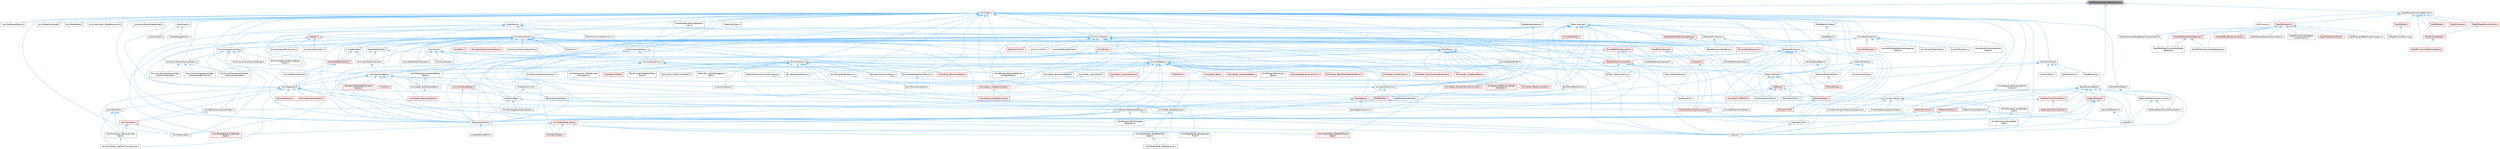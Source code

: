 digraph "UE5ReleaseStreamObjectVersion.h"
{
 // INTERACTIVE_SVG=YES
 // LATEX_PDF_SIZE
  bgcolor="transparent";
  edge [fontname=Helvetica,fontsize=10,labelfontname=Helvetica,labelfontsize=10];
  node [fontname=Helvetica,fontsize=10,shape=box,height=0.2,width=0.4];
  Node1 [id="Node000001",label="UE5ReleaseStreamObjectVersion.h",height=0.2,width=0.4,color="gray40", fillcolor="grey60", style="filled", fontcolor="black",tooltip=" "];
  Node1 -> Node2 [id="edge1_Node000001_Node000002",dir="back",color="steelblue1",style="solid",tooltip=" "];
  Node2 [id="Node000002",label="AnimTypes.h",height=0.2,width=0.4,color="grey40", fillcolor="white", style="filled",URL="$d5/d84/AnimTypes_8h.html",tooltip=" "];
  Node2 -> Node3 [id="edge2_Node000002_Node000003",dir="back",color="steelblue1",style="solid",tooltip=" "];
  Node3 [id="Node000003",label="AnimBlueprintGeneratedClass.h",height=0.2,width=0.4,color="grey40", fillcolor="white", style="filled",URL="$dc/d81/AnimBlueprintGeneratedClass_8h.html",tooltip=" "];
  Node3 -> Node4 [id="edge3_Node000003_Node000004",dir="back",color="steelblue1",style="solid",tooltip=" "];
  Node4 [id="Node000004",label="AnimBlueprintPostCompile\lValidation.h",height=0.2,width=0.4,color="grey40", fillcolor="white", style="filled",URL="$de/d1b/AnimBlueprintPostCompileValidation_8h.html",tooltip=" "];
  Node3 -> Node5 [id="edge4_Node000003_Node000005",dir="back",color="steelblue1",style="solid",tooltip=" "];
  Node5 [id="Node000005",label="AnimGraphNode_Base.h",height=0.2,width=0.4,color="red", fillcolor="#FFF0F0", style="filled",URL="$d0/dfb/AnimGraphNode__Base_8h.html",tooltip=" "];
  Node5 -> Node10 [id="edge5_Node000005_Node000010",dir="back",color="steelblue1",style="solid",tooltip=" "];
  Node10 [id="Node000010",label="AnimGraphNode_AssetPlayer\lBase.h",height=0.2,width=0.4,color="red", fillcolor="#FFF0F0", style="filled",URL="$d1/d4f/AnimGraphNode__AssetPlayerBase_8h.html",tooltip=" "];
  Node5 -> Node55 [id="edge6_Node000005_Node000055",dir="back",color="steelblue1",style="solid",tooltip=" "];
  Node55 [id="Node000055",label="AnimGraphNode_SaveCached\lPose.h",height=0.2,width=0.4,color="grey40", fillcolor="white", style="filled",URL="$df/d5e/AnimGraphNode__SaveCachedPose_8h.html",tooltip=" "];
  Node5 -> Node57 [id="edge7_Node000005_Node000057",dir="back",color="steelblue1",style="solid",tooltip=" "];
  Node57 [id="Node000057",label="AnimGraphNode_SkeletalControl\lBase.h",height=0.2,width=0.4,color="red", fillcolor="#FFF0F0", style="filled",URL="$d9/dff/AnimGraphNode__SkeletalControlBase_8h.html",tooltip=" "];
  Node5 -> Node83 [id="edge8_Node000005_Node000083",dir="back",color="steelblue1",style="solid",tooltip=" "];
  Node83 [id="Node000083",label="AnimGraphNode_StateMachine\lBase.h",height=0.2,width=0.4,color="grey40", fillcolor="white", style="filled",URL="$dc/d11/AnimGraphNode__StateMachineBase_8h.html",tooltip=" "];
  Node83 -> Node84 [id="edge9_Node000083_Node000084",dir="back",color="steelblue1",style="solid",tooltip=" "];
  Node84 [id="Node000084",label="AnimGraphNode_StateMachine.h",height=0.2,width=0.4,color="grey40", fillcolor="white", style="filled",URL="$d9/d4d/AnimGraphNode__StateMachine_8h.html",tooltip=" "];
  Node5 -> Node91 [id="edge10_Node000005_Node000091",dir="back",color="steelblue1",style="solid",tooltip=" "];
  Node91 [id="Node000091",label="AnimationGraph.h",height=0.2,width=0.4,color="red", fillcolor="#FFF0F0", style="filled",URL="$df/d2e/AnimationGraph_8h.html",tooltip=" "];
  Node3 -> Node97 [id="edge11_Node000003_Node000097",dir="back",color="steelblue1",style="solid",tooltip=" "];
  Node97 [id="Node000097",label="Engine.h",height=0.2,width=0.4,color="grey40", fillcolor="white", style="filled",URL="$d1/d34/Public_2Engine_8h.html",tooltip=" "];
  Node3 -> Node98 [id="edge12_Node000003_Node000098",dir="back",color="steelblue1",style="solid",tooltip=" "];
  Node98 [id="Node000098",label="EngineSharedPCH.h",height=0.2,width=0.4,color="grey40", fillcolor="white", style="filled",URL="$dc/dbb/EngineSharedPCH_8h.html",tooltip=" "];
  Node98 -> Node99 [id="edge13_Node000098_Node000099",dir="back",color="steelblue1",style="solid",tooltip=" "];
  Node99 [id="Node000099",label="UnrealEdSharedPCH.h",height=0.2,width=0.4,color="grey40", fillcolor="white", style="filled",URL="$d1/de6/UnrealEdSharedPCH_8h.html",tooltip=" "];
  Node2 -> Node100 [id="edge14_Node000002_Node000100",dir="back",color="steelblue1",style="solid",tooltip=" "];
  Node100 [id="Node000100",label="AnimClassInterface.h",height=0.2,width=0.4,color="grey40", fillcolor="white", style="filled",URL="$df/dce/AnimClassInterface_8h.html",tooltip=" "];
  Node100 -> Node3 [id="edge15_Node000100_Node000003",dir="back",color="steelblue1",style="solid",tooltip=" "];
  Node100 -> Node101 [id="edge16_Node000100_Node000101",dir="back",color="steelblue1",style="solid",tooltip=" "];
  Node101 [id="Node000101",label="AnimInstanceProxy.h",height=0.2,width=0.4,color="grey40", fillcolor="white", style="filled",URL="$d6/d6e/AnimInstanceProxy_8h.html",tooltip=" "];
  Node101 -> Node102 [id="edge17_Node000101_Node000102",dir="back",color="steelblue1",style="solid",tooltip=" "];
  Node102 [id="Node000102",label="AnimNodeAlphaOptions.h",height=0.2,width=0.4,color="grey40", fillcolor="white", style="filled",URL="$df/d96/AnimNodeAlphaOptions_8h.html",tooltip=" "];
  Node101 -> Node103 [id="edge18_Node000101_Node000103",dir="back",color="steelblue1",style="solid",tooltip=" "];
  Node103 [id="Node000103",label="AnimPreviewAttacheInstance.h",height=0.2,width=0.4,color="grey40", fillcolor="white", style="filled",URL="$d8/dda/AnimPreviewAttacheInstance_8h.html",tooltip=" "];
  Node101 -> Node104 [id="edge19_Node000101_Node000104",dir="back",color="steelblue1",style="solid",tooltip=" "];
  Node104 [id="Node000104",label="AnimSingleNodeInstanceProxy.h",height=0.2,width=0.4,color="grey40", fillcolor="white", style="filled",URL="$dc/de5/AnimSingleNodeInstanceProxy_8h.html",tooltip=" "];
  Node104 -> Node105 [id="edge20_Node000104_Node000105",dir="back",color="steelblue1",style="solid",tooltip=" "];
  Node105 [id="Node000105",label="AnimPreviewInstance.h",height=0.2,width=0.4,color="grey40", fillcolor="white", style="filled",URL="$d1/d84/AnimPreviewInstance_8h.html",tooltip=" "];
  Node101 -> Node106 [id="edge21_Node000101_Node000106",dir="back",color="steelblue1",style="solid",tooltip=" "];
  Node106 [id="Node000106",label="LiveLinkInstance.h",height=0.2,width=0.4,color="grey40", fillcolor="white", style="filled",URL="$d5/d97/LiveLinkInstance_8h.html",tooltip=" "];
  Node101 -> Node107 [id="edge22_Node000101_Node000107",dir="back",color="steelblue1",style="solid",tooltip=" "];
  Node107 [id="Node000107",label="ModularVehicleAnimationInstance.h",height=0.2,width=0.4,color="grey40", fillcolor="white", style="filled",URL="$d9/d14/ModularVehicleAnimationInstance_8h.html",tooltip=" "];
  Node107 -> Node108 [id="edge23_Node000107_Node000108",dir="back",color="steelblue1",style="solid",tooltip=" "];
  Node108 [id="Node000108",label="AnimNode_ModularVehicleController.h",height=0.2,width=0.4,color="red", fillcolor="#FFF0F0", style="filled",URL="$d8/d10/AnimNode__ModularVehicleController_8h.html",tooltip=" "];
  Node101 -> Node109 [id="edge24_Node000101_Node000109",dir="back",color="steelblue1",style="solid",tooltip=" "];
  Node109 [id="Node000109",label="VehicleAnimationInstance.h",height=0.2,width=0.4,color="grey40", fillcolor="white", style="filled",URL="$d4/dc8/VehicleAnimationInstance_8h.html",tooltip=" "];
  Node109 -> Node110 [id="edge25_Node000109_Node000110",dir="back",color="steelblue1",style="solid",tooltip=" "];
  Node110 [id="Node000110",label="AnimNode_StageCoachWheel\lController.h",height=0.2,width=0.4,color="red", fillcolor="#FFF0F0", style="filled",URL="$d0/d68/AnimNode__StageCoachWheelController_8h.html",tooltip=" "];
  Node109 -> Node111 [id="edge26_Node000109_Node000111",dir="back",color="steelblue1",style="solid",tooltip=" "];
  Node111 [id="Node000111",label="AnimNode_WheelController.h",height=0.2,width=0.4,color="red", fillcolor="#FFF0F0", style="filled",URL="$d4/dbf/AnimNode__WheelController_8h.html",tooltip=" "];
  Node100 -> Node91 [id="edge27_Node000100_Node000091",dir="back",color="steelblue1",style="solid",tooltip=" "];
  Node100 -> Node98 [id="edge28_Node000100_Node000098",dir="back",color="steelblue1",style="solid",tooltip=" "];
  Node100 -> Node112 [id="edge29_Node000100_Node000112",dir="back",color="steelblue1",style="solid",tooltip=" "];
  Node112 [id="Node000112",label="IAnimBlueprintGeneratedClass\lCompiledData.h",height=0.2,width=0.4,color="grey40", fillcolor="white", style="filled",URL="$d6/de8/IAnimBlueprintGeneratedClassCompiledData_8h.html",tooltip=" "];
  Node2 -> Node113 [id="edge30_Node000002_Node000113",dir="back",color="steelblue1",style="solid",tooltip=" "];
  Node113 [id="Node000113",label="AnimCompressionTypes.h",height=0.2,width=0.4,color="grey40", fillcolor="white", style="filled",URL="$d1/d3b/AnimCompressionTypes_8h.html",tooltip=" "];
  Node113 -> Node114 [id="edge31_Node000113_Node000114",dir="back",color="steelblue1",style="solid",tooltip=" "];
  Node114 [id="Node000114",label="AnimBoneCompressionCodec.h",height=0.2,width=0.4,color="grey40", fillcolor="white", style="filled",URL="$dd/dc3/AnimBoneCompressionCodec_8h.html",tooltip=" "];
  Node114 -> Node115 [id="edge32_Node000114_Node000115",dir="back",color="steelblue1",style="solid",tooltip=" "];
  Node115 [id="Node000115",label="AnimCompress.h",height=0.2,width=0.4,color="red", fillcolor="#FFF0F0", style="filled",URL="$dd/d6d/AnimCompress_8h.html",tooltip=" "];
  Node115 -> Node119 [id="edge33_Node000115_Node000119",dir="back",color="steelblue1",style="solid",tooltip=" "];
  Node119 [id="Node000119",label="AnimCompress_RemoveLinear\lKeys.h",height=0.2,width=0.4,color="grey40", fillcolor="white", style="filled",URL="$d1/d0a/AnimCompress__RemoveLinearKeys_8h.html",tooltip=" "];
  Node119 -> Node120 [id="edge34_Node000119_Node000120",dir="back",color="steelblue1",style="solid",tooltip=" "];
  Node120 [id="Node000120",label="AnimCompress_PerTrackCompression.h",height=0.2,width=0.4,color="grey40", fillcolor="white", style="filled",URL="$d1/d22/AnimCompress__PerTrackCompression_8h.html",tooltip=" "];
  Node115 -> Node122 [id="edge35_Node000115_Node000122",dir="back",color="steelblue1",style="solid",tooltip=" "];
  Node122 [id="Node000122",label="AnimStreamable.h",height=0.2,width=0.4,color="grey40", fillcolor="white", style="filled",URL="$d1/d46/AnimStreamable_8h.html",tooltip=" "];
  Node113 -> Node123 [id="edge36_Node000113_Node000123",dir="back",color="steelblue1",style="solid",tooltip=" "];
  Node123 [id="Node000123",label="AnimCompressionDerivedData\lPublic.h",height=0.2,width=0.4,color="grey40", fillcolor="white", style="filled",URL="$dc/d36/AnimCompressionDerivedDataPublic_8h.html",tooltip=" "];
  Node113 -> Node124 [id="edge37_Node000113_Node000124",dir="back",color="steelblue1",style="solid",tooltip=" "];
  Node124 [id="Node000124",label="AnimCurveCompressionCodec.h",height=0.2,width=0.4,color="grey40", fillcolor="white", style="filled",URL="$d3/d77/AnimCurveCompressionCodec_8h.html",tooltip=" "];
  Node124 -> Node125 [id="edge38_Node000124_Node000125",dir="back",color="steelblue1",style="solid",tooltip=" "];
  Node125 [id="Node000125",label="AnimCurveCompressionCodec\l_CompressedRichCurve.h",height=0.2,width=0.4,color="grey40", fillcolor="white", style="filled",URL="$db/d72/AnimCurveCompressionCodec__CompressedRichCurve_8h.html",tooltip=" "];
  Node124 -> Node126 [id="edge39_Node000124_Node000126",dir="back",color="steelblue1",style="solid",tooltip=" "];
  Node126 [id="Node000126",label="AnimCurveCompressionCodec\l_UniformIndexable.h",height=0.2,width=0.4,color="grey40", fillcolor="white", style="filled",URL="$d7/d0a/AnimCurveCompressionCodec__UniformIndexable_8h.html",tooltip=" "];
  Node124 -> Node127 [id="edge40_Node000124_Node000127",dir="back",color="steelblue1",style="solid",tooltip=" "];
  Node127 [id="Node000127",label="AnimCurveCompressionCodec\l_UniformlySampled.h",height=0.2,width=0.4,color="grey40", fillcolor="white", style="filled",URL="$da/d4c/AnimCurveCompressionCodec__UniformlySampled_8h.html",tooltip=" "];
  Node113 -> Node128 [id="edge41_Node000113_Node000128",dir="back",color="steelblue1",style="solid",tooltip=" "];
  Node128 [id="Node000128",label="AnimCurveCompressionSettings.h",height=0.2,width=0.4,color="grey40", fillcolor="white", style="filled",URL="$d0/d49/AnimCurveCompressionSettings_8h.html",tooltip=" "];
  Node113 -> Node129 [id="edge42_Node000113_Node000129",dir="back",color="steelblue1",style="solid",tooltip=" "];
  Node129 [id="Node000129",label="AnimSequence.h",height=0.2,width=0.4,color="grey40", fillcolor="white", style="filled",URL="$d0/d8a/AnimSequence_8h.html",tooltip=" "];
  Node129 -> Node4 [id="edge43_Node000129_Node000004",dir="back",color="steelblue1",style="solid",tooltip=" "];
  Node129 -> Node115 [id="edge44_Node000129_Node000115",dir="back",color="steelblue1",style="solid",tooltip=" "];
  Node129 -> Node120 [id="edge45_Node000129_Node000120",dir="back",color="steelblue1",style="solid",tooltip=" "];
  Node129 -> Node119 [id="edge46_Node000129_Node000119",dir="back",color="steelblue1",style="solid",tooltip=" "];
  Node129 -> Node130 [id="edge47_Node000129_Node000130",dir="back",color="steelblue1",style="solid",tooltip=" "];
  Node130 [id="Node000130",label="AnimEncoding.h",height=0.2,width=0.4,color="grey40", fillcolor="white", style="filled",URL="$d9/dfd/AnimEncoding_8h.html",tooltip=" "];
  Node130 -> Node114 [id="edge48_Node000130_Node000114",dir="back",color="steelblue1",style="solid",tooltip=" "];
  Node130 -> Node131 [id="edge49_Node000130_Node000131",dir="back",color="steelblue1",style="solid",tooltip=" "];
  Node131 [id="Node000131",label="AnimBoneDecompressionData.h",height=0.2,width=0.4,color="grey40", fillcolor="white", style="filled",URL="$d9/d92/AnimBoneDecompressionData_8h.html",tooltip=" "];
  Node130 -> Node132 [id="edge50_Node000130_Node000132",dir="back",color="steelblue1",style="solid",tooltip=" "];
  Node132 [id="Node000132",label="AnimEncoding_ConstantKey\lLerp.h",height=0.2,width=0.4,color="grey40", fillcolor="white", style="filled",URL="$d8/d74/AnimEncoding__ConstantKeyLerp_8h.html",tooltip=" "];
  Node132 -> Node133 [id="edge51_Node000132_Node000133",dir="back",color="steelblue1",style="solid",tooltip=" "];
  Node133 [id="Node000133",label="AnimEncoding_VariableKey\lLerp.h",height=0.2,width=0.4,color="grey40", fillcolor="white", style="filled",URL="$d7/d4b/AnimEncoding__VariableKeyLerp_8h.html",tooltip=" "];
  Node130 -> Node134 [id="edge52_Node000130_Node000134",dir="back",color="steelblue1",style="solid",tooltip=" "];
  Node134 [id="Node000134",label="AnimEncoding_PerTrackCompression.h",height=0.2,width=0.4,color="grey40", fillcolor="white", style="filled",URL="$dc/d27/AnimEncoding__PerTrackCompression_8h.html",tooltip=" "];
  Node130 -> Node133 [id="edge53_Node000130_Node000133",dir="back",color="steelblue1",style="solid",tooltip=" "];
  Node129 -> Node135 [id="edge54_Node000129_Node000135",dir="back",color="steelblue1",style="solid",tooltip=" "];
  Node135 [id="Node000135",label="AnimationUtils.h",height=0.2,width=0.4,color="grey40", fillcolor="white", style="filled",URL="$d6/db6/AnimationUtils_8h.html",tooltip=" "];
  Node135 -> Node115 [id="edge55_Node000135_Node000115",dir="back",color="steelblue1",style="solid",tooltip=" "];
  Node135 -> Node120 [id="edge56_Node000135_Node000120",dir="back",color="steelblue1",style="solid",tooltip=" "];
  Node135 -> Node119 [id="edge57_Node000135_Node000119",dir="back",color="steelblue1",style="solid",tooltip=" "];
  Node129 -> Node136 [id="edge58_Node000129_Node000136",dir="back",color="steelblue1",style="solid",tooltip=" "];
  Node136 [id="Node000136",label="BlendSpaceAnalysis.h",height=0.2,width=0.4,color="grey40", fillcolor="white", style="filled",URL="$d7/daf/BlendSpaceAnalysis_8h.html",tooltip=" "];
  Node129 -> Node98 [id="edge59_Node000129_Node000098",dir="back",color="steelblue1",style="solid",tooltip=" "];
  Node129 -> Node137 [id="edge60_Node000129_Node000137",dir="back",color="steelblue1",style="solid",tooltip=" "];
  Node137 [id="Node000137",label="MovieSceneToolHelpers.h",height=0.2,width=0.4,color="red", fillcolor="#FFF0F0", style="filled",URL="$d4/d0e/MovieSceneToolHelpers_8h.html",tooltip=" "];
  Node129 -> Node142 [id="edge61_Node000129_Node000142",dir="back",color="steelblue1",style="solid",tooltip=" "];
  Node142 [id="Node000142",label="PersonaModule.h",height=0.2,width=0.4,color="red", fillcolor="#FFF0F0", style="filled",URL="$de/d74/PersonaModule_8h.html",tooltip=" "];
  Node113 -> Node122 [id="edge62_Node000113_Node000122",dir="back",color="steelblue1",style="solid",tooltip=" "];
  Node2 -> Node124 [id="edge63_Node000002_Node000124",dir="back",color="steelblue1",style="solid",tooltip=" "];
  Node2 -> Node144 [id="edge64_Node000002_Node000144",dir="back",color="steelblue1",style="solid",tooltip=" "];
  Node144 [id="Node000144",label="AnimCurveTypes.h",height=0.2,width=0.4,color="grey40", fillcolor="white", style="filled",URL="$d2/d19/AnimCurveTypes_8h.html",tooltip=" "];
  Node144 -> Node113 [id="edge65_Node000144_Node000113",dir="back",color="steelblue1",style="solid",tooltip=" "];
  Node144 -> Node145 [id="edge66_Node000144_Node000145",dir="back",color="steelblue1",style="solid",tooltip=" "];
  Node145 [id="Node000145",label="AnimCurveUtils.h",height=0.2,width=0.4,color="grey40", fillcolor="white", style="filled",URL="$d2/d99/AnimCurveUtils_8h.html",tooltip=" "];
  Node144 -> Node146 [id="edge67_Node000144_Node000146",dir="back",color="steelblue1",style="solid",tooltip=" "];
  Node146 [id="Node000146",label="AnimDataModelHasher.h",height=0.2,width=0.4,color="grey40", fillcolor="white", style="filled",URL="$d1/d21/AnimDataModelHasher_8h.html",tooltip=" "];
  Node144 -> Node147 [id="edge68_Node000144_Node000147",dir="back",color="steelblue1",style="solid",tooltip=" "];
  Node147 [id="Node000147",label="AnimDataNotifications.h",height=0.2,width=0.4,color="red", fillcolor="#FFF0F0", style="filled",URL="$df/dfa/AnimDataNotifications_8h.html",tooltip=" "];
  Node147 -> Node129 [id="edge69_Node000147_Node000129",dir="back",color="steelblue1",style="solid",tooltip=" "];
  Node147 -> Node183 [id="edge70_Node000147_Node000183",dir="back",color="steelblue1",style="solid",tooltip=" "];
  Node183 [id="Node000183",label="AnimSequenceHelpers.h",height=0.2,width=0.4,color="grey40", fillcolor="white", style="filled",URL="$dd/d12/AnimSequenceHelpers_8h.html",tooltip=" "];
  Node144 -> Node188 [id="edge71_Node000144_Node000188",dir="back",color="steelblue1",style="solid",tooltip=" "];
  Node188 [id="Node000188",label="AnimNext_LODPose.h",height=0.2,width=0.4,color="red", fillcolor="#FFF0F0", style="filled",URL="$d7/d76/AnimNext__LODPose_8h.html",tooltip=" "];
  Node144 -> Node192 [id="edge72_Node000144_Node000192",dir="back",color="steelblue1",style="solid",tooltip=" "];
  Node192 [id="Node000192",label="AnimNodeBase.h",height=0.2,width=0.4,color="grey40", fillcolor="white", style="filled",URL="$d9/dce/AnimNodeBase_8h.html",tooltip=" "];
  Node192 -> Node193 [id="edge73_Node000192_Node000193",dir="back",color="steelblue1",style="solid",tooltip=" "];
  Node193 [id="Node000193",label="AnimBlueprintExtension\l_Base.h",height=0.2,width=0.4,color="grey40", fillcolor="white", style="filled",URL="$d1/d73/AnimBlueprintExtension__Base_8h.html",tooltip=" "];
  Node192 -> Node3 [id="edge74_Node000192_Node000003",dir="back",color="steelblue1",style="solid",tooltip=" "];
  Node192 -> Node5 [id="edge75_Node000192_Node000005",dir="back",color="steelblue1",style="solid",tooltip=" "];
  Node192 -> Node102 [id="edge76_Node000192_Node000102",dir="back",color="steelblue1",style="solid",tooltip=" "];
  Node192 -> Node194 [id="edge77_Node000192_Node000194",dir="back",color="steelblue1",style="solid",tooltip=" "];
  Node194 [id="Node000194",label="AnimNodeSpaceConversions.h",height=0.2,width=0.4,color="red", fillcolor="#FFF0F0", style="filled",URL="$da/d0a/AnimNodeSpaceConversions_8h.html",tooltip=" "];
  Node192 -> Node195 [id="edge78_Node000192_Node000195",dir="back",color="steelblue1",style="solid",tooltip=" "];
  Node195 [id="Node000195",label="AnimNode_ApplyMeshSpaceAdditive.h",height=0.2,width=0.4,color="red", fillcolor="#FFF0F0", style="filled",URL="$d9/d6b/AnimNode__ApplyMeshSpaceAdditive_8h.html",tooltip=" "];
  Node192 -> Node196 [id="edge79_Node000192_Node000196",dir="back",color="steelblue1",style="solid",tooltip=" "];
  Node196 [id="Node000196",label="AnimNode_CustomProperty.h",height=0.2,width=0.4,color="red", fillcolor="#FFF0F0", style="filled",URL="$d3/ddc/AnimNode__CustomProperty_8h.html",tooltip=" "];
  Node196 -> Node198 [id="edge80_Node000196_Node000198",dir="back",color="steelblue1",style="solid",tooltip=" "];
  Node198 [id="Node000198",label="AnimNode_LinkedAnimGraph.h",height=0.2,width=0.4,color="red", fillcolor="#FFF0F0", style="filled",URL="$d8/d5e/AnimNode__LinkedAnimGraph_8h.html",tooltip=" "];
  Node198 -> Node199 [id="edge81_Node000198_Node000199",dir="back",color="steelblue1",style="solid",tooltip=" "];
  Node199 [id="Node000199",label="AnimNode_LinkedAnimLayer.h",height=0.2,width=0.4,color="red", fillcolor="#FFF0F0", style="filled",URL="$da/d11/AnimNode__LinkedAnimLayer_8h.html",tooltip=" "];
  Node192 -> Node200 [id="edge82_Node000192_Node000200",dir="back",color="steelblue1",style="solid",tooltip=" "];
  Node200 [id="Node000200",label="AnimNode_Inertialization.h",height=0.2,width=0.4,color="red", fillcolor="#FFF0F0", style="filled",URL="$d8/d62/AnimNode__Inertialization_8h.html",tooltip=" "];
  Node192 -> Node202 [id="edge83_Node000192_Node000202",dir="back",color="steelblue1",style="solid",tooltip=" "];
  Node202 [id="Node000202",label="AnimNode_LinkedInputPose.h",height=0.2,width=0.4,color="red", fillcolor="#FFF0F0", style="filled",URL="$d3/d07/AnimNode__LinkedInputPose_8h.html",tooltip=" "];
  Node192 -> Node203 [id="edge84_Node000192_Node000203",dir="back",color="steelblue1",style="solid",tooltip=" "];
  Node203 [id="Node000203",label="AnimNode_LiveLinkPose.h",height=0.2,width=0.4,color="grey40", fillcolor="white", style="filled",URL="$df/d09/AnimNode__LiveLinkPose_8h.html",tooltip=" "];
  Node203 -> Node106 [id="edge85_Node000203_Node000106",dir="back",color="steelblue1",style="solid",tooltip=" "];
  Node192 -> Node204 [id="edge86_Node000192_Node000204",dir="back",color="steelblue1",style="solid",tooltip=" "];
  Node204 [id="Node000204",label="AnimNode_RelevantAssetPlayer\lBase.h",height=0.2,width=0.4,color="grey40", fillcolor="white", style="filled",URL="$d5/d02/AnimNode__RelevantAssetPlayerBase_8h.html",tooltip=" "];
  Node204 -> Node205 [id="edge87_Node000204_Node000205",dir="back",color="steelblue1",style="solid",tooltip=" "];
  Node205 [id="Node000205",label="AnimNode_AssetPlayerBase.h",height=0.2,width=0.4,color="grey40", fillcolor="white", style="filled",URL="$db/d4a/AnimNode__AssetPlayerBase_8h.html",tooltip=" "];
  Node205 -> Node161 [id="edge88_Node000205_Node000161",dir="back",color="steelblue1",style="solid",tooltip=" "];
  Node161 [id="Node000161",label="AnimNode_SequencePlayer.h",height=0.2,width=0.4,color="red", fillcolor="#FFF0F0", style="filled",URL="$d6/d7e/AnimNode__SequencePlayer_8h.html",tooltip=" "];
  Node192 -> Node206 [id="edge89_Node000192_Node000206",dir="back",color="steelblue1",style="solid",tooltip=" "];
  Node206 [id="Node000206",label="AnimNode_Root.h",height=0.2,width=0.4,color="red", fillcolor="#FFF0F0", style="filled",URL="$d3/d2c/AnimNode__Root_8h.html",tooltip=" "];
  Node192 -> Node208 [id="edge90_Node000192_Node000208",dir="back",color="steelblue1",style="solid",tooltip=" "];
  Node208 [id="Node000208",label="AnimNode_SaveCachedPose.h",height=0.2,width=0.4,color="grey40", fillcolor="white", style="filled",URL="$d8/d46/AnimNode__SaveCachedPose_8h.html",tooltip=" "];
  Node208 -> Node55 [id="edge91_Node000208_Node000055",dir="back",color="steelblue1",style="solid",tooltip=" "];
  Node192 -> Node164 [id="edge92_Node000192_Node000164",dir="back",color="steelblue1",style="solid",tooltip=" "];
  Node164 [id="Node000164",label="AnimNode_StateMachine.h",height=0.2,width=0.4,color="grey40", fillcolor="white", style="filled",URL="$df/d8f/AnimNode__StateMachine_8h.html",tooltip=" "];
  Node164 -> Node84 [id="edge93_Node000164_Node000084",dir="back",color="steelblue1",style="solid",tooltip=" "];
  Node164 -> Node83 [id="edge94_Node000164_Node000083",dir="back",color="steelblue1",style="solid",tooltip=" "];
  Node192 -> Node209 [id="edge95_Node000192_Node000209",dir="back",color="steelblue1",style="solid",tooltip=" "];
  Node209 [id="Node000209",label="AnimNode_TransitionPoseEvaluator.h",height=0.2,width=0.4,color="red", fillcolor="#FFF0F0", style="filled",URL="$db/df6/AnimNode__TransitionPoseEvaluator_8h.html",tooltip=" "];
  Node192 -> Node210 [id="edge96_Node000192_Node000210",dir="back",color="steelblue1",style="solid",tooltip=" "];
  Node210 [id="Node000210",label="AnimNode_TransitionResult.h",height=0.2,width=0.4,color="red", fillcolor="#FFF0F0", style="filled",URL="$d7/d1b/AnimNode__TransitionResult_8h.html",tooltip=" "];
  Node192 -> Node211 [id="edge97_Node000192_Node000211",dir="back",color="steelblue1",style="solid",tooltip=" "];
  Node211 [id="Node000211",label="AnimNode_UseCachedPose.h",height=0.2,width=0.4,color="red", fillcolor="#FFF0F0", style="filled",URL="$de/d6a/AnimNode__UseCachedPose_8h.html",tooltip=" "];
  Node192 -> Node104 [id="edge98_Node000192_Node000104",dir="back",color="steelblue1",style="solid",tooltip=" "];
  Node192 -> Node169 [id="edge99_Node000192_Node000169",dir="back",color="steelblue1",style="solid",tooltip=" "];
  Node169 [id="Node000169",label="BlendSpace.h",height=0.2,width=0.4,color="red", fillcolor="#FFF0F0", style="filled",URL="$d7/d9b/BlendSpace_8h.html",tooltip=" "];
  Node169 -> Node3 [id="edge100_Node000169_Node000003",dir="back",color="steelblue1",style="solid",tooltip=" "];
  Node169 -> Node4 [id="edge101_Node000169_Node000004",dir="back",color="steelblue1",style="solid",tooltip=" "];
  Node169 -> Node136 [id="edge102_Node000169_Node000136",dir="back",color="steelblue1",style="solid",tooltip=" "];
  Node192 -> Node98 [id="edge103_Node000192_Node000098",dir="back",color="steelblue1",style="solid",tooltip=" "];
  Node192 -> Node112 [id="edge104_Node000192_Node000112",dir="back",color="steelblue1",style="solid",tooltip=" "];
  Node144 -> Node200 [id="edge105_Node000144_Node000200",dir="back",color="steelblue1",style="solid",tooltip=" "];
  Node144 -> Node198 [id="edge106_Node000144_Node000198",dir="back",color="steelblue1",style="solid",tooltip=" "];
  Node144 -> Node199 [id="edge107_Node000144_Node000199",dir="back",color="steelblue1",style="solid",tooltip=" "];
  Node144 -> Node202 [id="edge108_Node000144_Node000202",dir="back",color="steelblue1",style="solid",tooltip=" "];
  Node144 -> Node208 [id="edge109_Node000144_Node000208",dir="back",color="steelblue1",style="solid",tooltip=" "];
  Node144 -> Node209 [id="edge110_Node000144_Node000209",dir="back",color="steelblue1",style="solid",tooltip=" "];
  Node144 -> Node149 [id="edge111_Node000144_Node000149",dir="back",color="steelblue1",style="solid",tooltip=" "];
  Node149 [id="Node000149",label="AnimSequenceBase.h",height=0.2,width=0.4,color="grey40", fillcolor="white", style="filled",URL="$db/d58/AnimSequenceBase_8h.html",tooltip=" "];
  Node149 -> Node150 [id="edge112_Node000149_Node000150",dir="back",color="steelblue1",style="solid",tooltip=" "];
  Node150 [id="Node000150",label="AnimCompositeBase.h",height=0.2,width=0.4,color="red", fillcolor="#FFF0F0", style="filled",URL="$de/dc9/AnimCompositeBase_8h.html",tooltip=" "];
  Node150 -> Node152 [id="edge113_Node000150_Node000152",dir="back",color="steelblue1",style="solid",tooltip=" "];
  Node152 [id="Node000152",label="AnimMontage.h",height=0.2,width=0.4,color="grey40", fillcolor="white", style="filled",URL="$d2/da0/AnimMontage_8h.html",tooltip=" "];
  Node152 -> Node153 [id="edge114_Node000152_Node000153",dir="back",color="steelblue1",style="solid",tooltip=" "];
  Node153 [id="Node000153",label="AnimMontageEvaluationState.h",height=0.2,width=0.4,color="grey40", fillcolor="white", style="filled",URL="$df/d9b/AnimMontageEvaluationState_8h.html",tooltip=" "];
  Node152 -> Node154 [id="edge115_Node000152_Node000154",dir="back",color="steelblue1",style="solid",tooltip=" "];
  Node154 [id="Node000154",label="CharacterMovementComponent.h",height=0.2,width=0.4,color="red", fillcolor="#FFF0F0", style="filled",URL="$d8/d84/CharacterMovementComponent_8h.html",tooltip=" "];
  Node154 -> Node156 [id="edge116_Node000154_Node000156",dir="back",color="steelblue1",style="solid",tooltip=" "];
  Node156 [id="Node000156",label="EngineMinimal.h",height=0.2,width=0.4,color="grey40", fillcolor="white", style="filled",URL="$d0/d2c/EngineMinimal_8h.html",tooltip=" "];
  Node156 -> Node97 [id="edge117_Node000156_Node000097",dir="back",color="steelblue1",style="solid",tooltip=" "];
  Node152 -> Node157 [id="edge118_Node000152_Node000157",dir="back",color="steelblue1",style="solid",tooltip=" "];
  Node157 [id="Node000157",label="EditorCompositeSection.h",height=0.2,width=0.4,color="grey40", fillcolor="white", style="filled",URL="$d6/d7f/EditorCompositeSection_8h.html",tooltip=" "];
  Node157 -> Node158 [id="edge119_Node000157_Node000158",dir="back",color="steelblue1",style="solid",tooltip=" "];
  Node158 [id="Node000158",label="UnrealEd.h",height=0.2,width=0.4,color="grey40", fillcolor="white", style="filled",URL="$d2/d5f/UnrealEd_8h.html",tooltip=" "];
  Node152 -> Node98 [id="edge120_Node000152_Node000098",dir="back",color="steelblue1",style="solid",tooltip=" "];
  Node150 -> Node98 [id="edge121_Node000150_Node000098",dir="back",color="steelblue1",style="solid",tooltip=" "];
  Node149 -> Node161 [id="edge122_Node000149_Node000161",dir="back",color="steelblue1",style="solid",tooltip=" "];
  Node149 -> Node129 [id="edge123_Node000149_Node000129",dir="back",color="steelblue1",style="solid",tooltip=" "];
  Node149 -> Node122 [id="edge124_Node000149_Node000122",dir="back",color="steelblue1",style="solid",tooltip=" "];
  Node149 -> Node162 [id="edge125_Node000149_Node000162",dir="back",color="steelblue1",style="solid",tooltip=" "];
  Node162 [id="Node000162",label="AnimationRuntime.h",height=0.2,width=0.4,color="grey40", fillcolor="white", style="filled",URL="$da/d93/AnimationRuntime_8h.html",tooltip=" "];
  Node162 -> Node163 [id="edge126_Node000162_Node000163",dir="back",color="steelblue1",style="solid",tooltip=" "];
  Node163 [id="Node000163",label="BlendProfile.h",height=0.2,width=0.4,color="red", fillcolor="#FFF0F0", style="filled",URL="$d6/d9c/BlendProfile_8h.html",tooltip=" "];
  Node163 -> Node164 [id="edge127_Node000163_Node000164",dir="back",color="steelblue1",style="solid",tooltip=" "];
  Node163 -> Node166 [id="edge128_Node000163_Node000166",dir="back",color="steelblue1",style="solid",tooltip=" "];
  Node166 [id="Node000166",label="AnimStateTransitionNode.h",height=0.2,width=0.4,color="grey40", fillcolor="white", style="filled",URL="$d3/db4/AnimStateTransitionNode_8h.html",tooltip=" "];
  Node162 -> Node169 [id="edge129_Node000162_Node000169",dir="back",color="steelblue1",style="solid",tooltip=" "];
  Node162 -> Node173 [id="edge130_Node000162_Node000173",dir="back",color="steelblue1",style="solid",tooltip=" "];
  Node173 [id="Node000173",label="BuiltInAttributeTypes.h",height=0.2,width=0.4,color="grey40", fillcolor="white", style="filled",URL="$dc/dd0/BuiltInAttributeTypes_8h.html",tooltip=" "];
  Node149 -> Node173 [id="edge131_Node000149_Node000173",dir="back",color="steelblue1",style="solid",tooltip=" "];
  Node149 -> Node97 [id="edge132_Node000149_Node000097",dir="back",color="steelblue1",style="solid",tooltip=" "];
  Node149 -> Node98 [id="edge133_Node000149_Node000098",dir="back",color="steelblue1",style="solid",tooltip=" "];
  Node149 -> Node174 [id="edge134_Node000149_Node000174",dir="back",color="steelblue1",style="solid",tooltip=" "];
  Node174 [id="Node000174",label="ITimeline.h",height=0.2,width=0.4,color="red", fillcolor="#FFF0F0", style="filled",URL="$d9/d1c/ITimeline_8h.html",tooltip=" "];
  Node149 -> Node181 [id="edge135_Node000149_Node000181",dir="back",color="steelblue1",style="solid",tooltip=" "];
  Node181 [id="Node000181",label="MovieSceneSkeletalAnimation\lSection.h",height=0.2,width=0.4,color="red", fillcolor="#FFF0F0", style="filled",URL="$de/d52/MovieSceneSkeletalAnimationSection_8h.html",tooltip=" "];
  Node144 -> Node212 [id="edge136_Node000144_Node000212",dir="back",color="steelblue1",style="solid",tooltip=" "];
  Node212 [id="Node000212",label="AnimSlotEvaluationPose.h",height=0.2,width=0.4,color="grey40", fillcolor="white", style="filled",URL="$db/d61/AnimSlotEvaluationPose_8h.html",tooltip=" "];
  Node144 -> Node162 [id="edge137_Node000144_Node000162",dir="back",color="steelblue1",style="solid",tooltip=" "];
  Node144 -> Node213 [id="edge138_Node000144_Node000213",dir="back",color="steelblue1",style="solid",tooltip=" "];
  Node213 [id="Node000213",label="BlendKeyframesPerBone.h",height=0.2,width=0.4,color="grey40", fillcolor="white", style="filled",URL="$d0/d52/BlendKeyframesPerBone_8h.html",tooltip=" "];
  Node144 -> Node214 [id="edge139_Node000144_Node000214",dir="back",color="steelblue1",style="solid",tooltip=" "];
  Node214 [id="Node000214",label="CurveIdentifier.h",height=0.2,width=0.4,color="grey40", fillcolor="white", style="filled",URL="$d7/d2c/CurveIdentifier_8h.html",tooltip=" "];
  Node214 -> Node147 [id="edge140_Node000214_Node000147",dir="back",color="steelblue1",style="solid",tooltip=" "];
  Node214 -> Node186 [id="edge141_Node000214_Node000186",dir="back",color="steelblue1",style="solid",tooltip=" "];
  Node186 [id="Node000186",label="IAnimationDataController.h",height=0.2,width=0.4,color="grey40", fillcolor="white", style="filled",URL="$df/d22/IAnimationDataController_8h.html",tooltip=" "];
  Node186 -> Node149 [id="edge142_Node000186_Node000149",dir="back",color="steelblue1",style="solid",tooltip=" "];
  Node144 -> Node215 [id="edge143_Node000144_Node000215",dir="back",color="steelblue1",style="solid",tooltip=" "];
  Node215 [id="Node000215",label="DecompressionTools.h",height=0.2,width=0.4,color="grey40", fillcolor="white", style="filled",URL="$db/dae/DecompressionTools_8h.html",tooltip=" "];
  Node144 -> Node216 [id="edge144_Node000144_Node000216",dir="back",color="steelblue1",style="solid",tooltip=" "];
  Node216 [id="Node000216",label="EditorAnimUtils.h",height=0.2,width=0.4,color="red", fillcolor="#FFF0F0", style="filled",URL="$d1/dd4/EditorAnimUtils_8h.html",tooltip=" "];
  Node144 -> Node97 [id="edge145_Node000144_Node000097",dir="back",color="steelblue1",style="solid",tooltip=" "];
  Node144 -> Node156 [id="edge146_Node000144_Node000156",dir="back",color="steelblue1",style="solid",tooltip=" "];
  Node144 -> Node98 [id="edge147_Node000144_Node000098",dir="back",color="steelblue1",style="solid",tooltip=" "];
  Node144 -> Node186 [id="edge148_Node000144_Node000186",dir="back",color="steelblue1",style="solid",tooltip=" "];
  Node144 -> Node218 [id="edge149_Node000144_Node000218",dir="back",color="steelblue1",style="solid",tooltip=" "];
  Node218 [id="Node000218",label="KeyframeState.h",height=0.2,width=0.4,color="red", fillcolor="#FFF0F0", style="filled",URL="$d3/dcd/KeyframeState_8h.html",tooltip=" "];
  Node218 -> Node219 [id="edge150_Node000218_Node000219",dir="back",color="steelblue1",style="solid",tooltip=" "];
  Node219 [id="Node000219",label="EvaluationVM.h",height=0.2,width=0.4,color="red", fillcolor="#FFF0F0", style="filled",URL="$d0/d71/EvaluationVM_8h.html",tooltip=" "];
  Node144 -> Node187 [id="edge151_Node000144_Node000187",dir="back",color="steelblue1",style="solid",tooltip=" "];
  Node187 [id="Node000187",label="PoseAsset.h",height=0.2,width=0.4,color="grey40", fillcolor="white", style="filled",URL="$d9/dba/PoseAsset_8h.html",tooltip=" "];
  Node144 -> Node225 [id="edge152_Node000144_Node000225",dir="back",color="steelblue1",style="solid",tooltip=" "];
  Node225 [id="Node000225",label="RigLogicTask.h",height=0.2,width=0.4,color="grey40", fillcolor="white", style="filled",URL="$dd/de7/RigLogicTask_8h.html",tooltip=" "];
  Node144 -> Node226 [id="edge153_Node000144_Node000226",dir="back",color="steelblue1",style="solid",tooltip=" "];
  Node226 [id="Node000226",label="SkeletalMeshComponent.h",height=0.2,width=0.4,color="red", fillcolor="#FFF0F0", style="filled",URL="$d8/db5/SkeletalMeshComponent_8h.html",tooltip=" "];
  Node226 -> Node227 [id="edge154_Node000226_Node000227",dir="back",color="steelblue1",style="solid",tooltip=" "];
  Node227 [id="Node000227",label="BTTask_PlayAnimation.h",height=0.2,width=0.4,color="grey40", fillcolor="white", style="filled",URL="$db/d8d/BTTask__PlayAnimation_8h.html",tooltip=" "];
  Node226 -> Node156 [id="edge155_Node000226_Node000156",dir="back",color="steelblue1",style="solid",tooltip=" "];
  Node226 -> Node98 [id="edge156_Node000226_Node000098",dir="back",color="steelblue1",style="solid",tooltip=" "];
  Node226 -> Node236 [id="edge157_Node000226_Node000236",dir="back",color="steelblue1",style="solid",tooltip=" "];
  Node236 [id="Node000236",label="ReferencePose.h",height=0.2,width=0.4,color="grey40", fillcolor="white", style="filled",URL="$d7/d7f/ReferencePose_8h.html",tooltip=" "];
  Node236 -> Node188 [id="edge158_Node000236_Node000188",dir="back",color="steelblue1",style="solid",tooltip=" "];
  Node236 -> Node215 [id="edge159_Node000236_Node000215",dir="back",color="steelblue1",style="solid",tooltip=" "];
  Node236 -> Node219 [id="edge160_Node000236_Node000219",dir="back",color="steelblue1",style="solid",tooltip=" "];
  Node236 -> Node237 [id="edge161_Node000236_Node000237",dir="back",color="steelblue1",style="solid",tooltip=" "];
  Node237 [id="Node000237",label="GenerationTools.h",height=0.2,width=0.4,color="grey40", fillcolor="white", style="filled",URL="$d9/d81/GenerationTools_8h.html",tooltip=" "];
  Node236 -> Node238 [id="edge162_Node000236_Node000238",dir="back",color="steelblue1",style="solid",tooltip=" "];
  Node238 [id="Node000238",label="LODPose.h",height=0.2,width=0.4,color="red", fillcolor="#FFF0F0", style="filled",URL="$d5/d7b/LODPose_8h.html",tooltip=" "];
  Node238 -> Node188 [id="edge163_Node000238_Node000188",dir="back",color="steelblue1",style="solid",tooltip=" "];
  Node238 -> Node215 [id="edge164_Node000238_Node000215",dir="back",color="steelblue1",style="solid",tooltip=" "];
  Node238 -> Node237 [id="edge165_Node000238_Node000237",dir="back",color="steelblue1",style="solid",tooltip=" "];
  Node238 -> Node218 [id="edge166_Node000238_Node000218",dir="back",color="steelblue1",style="solid",tooltip=" "];
  Node238 -> Node225 [id="edge167_Node000238_Node000225",dir="back",color="steelblue1",style="solid",tooltip=" "];
  Node226 -> Node242 [id="edge168_Node000226_Node000242",dir="back",color="steelblue1",style="solid",tooltip=" "];
  Node242 [id="Node000242",label="SAnimAttributeView.h",height=0.2,width=0.4,color="grey40", fillcolor="white", style="filled",URL="$df/d42/SAnimAttributeView_8h.html",tooltip=" "];
  Node226 -> Node245 [id="edge169_Node000226_Node000245",dir="back",color="steelblue1",style="solid",tooltip=" "];
  Node245 [id="Node000245",label="TraceFilter.h",height=0.2,width=0.4,color="red", fillcolor="#FFF0F0", style="filled",URL="$de/dc1/TraceFilter_8h.html",tooltip=" "];
  Node144 -> Node280 [id="edge170_Node000144_Node000280",dir="back",color="steelblue1",style="solid",tooltip=" "];
  Node280 [id="Node000280",label="TimeStretchCurve.h",height=0.2,width=0.4,color="grey40", fillcolor="white", style="filled",URL="$dc/df5/TimeStretchCurve_8h.html",tooltip=" "];
  Node280 -> Node152 [id="edge171_Node000280_Node000152",dir="back",color="steelblue1",style="solid",tooltip=" "];
  Node2 -> Node130 [id="edge172_Node000002_Node000130",dir="back",color="steelblue1",style="solid",tooltip=" "];
  Node2 -> Node281 [id="edge173_Node000002_Node000281",dir="back",color="steelblue1",style="solid",tooltip=" "];
  Node281 [id="Node000281",label="AnimInstance.h",height=0.2,width=0.4,color="grey40", fillcolor="white", style="filled",URL="$df/da0/AnimInstance_8h.html",tooltip=" "];
  Node281 -> Node282 [id="edge174_Node000281_Node000282",dir="back",color="steelblue1",style="solid",tooltip=" "];
  Node282 [id="Node000282",label="AbilityTask_PlayAnimAndWait.h",height=0.2,width=0.4,color="grey40", fillcolor="white", style="filled",URL="$d4/d50/AbilityTask__PlayAnimAndWait_8h.html",tooltip=" "];
  Node281 -> Node283 [id="edge175_Node000281_Node000283",dir="back",color="steelblue1",style="solid",tooltip=" "];
  Node283 [id="Node000283",label="AbilityTask_PlayMontageAnd\lWait.h",height=0.2,width=0.4,color="grey40", fillcolor="white", style="filled",URL="$de/d05/AbilityTask__PlayMontageAndWait_8h.html",tooltip=" "];
  Node281 -> Node102 [id="edge176_Node000281_Node000102",dir="back",color="steelblue1",style="solid",tooltip=" "];
  Node281 -> Node198 [id="edge177_Node000281_Node000198",dir="back",color="steelblue1",style="solid",tooltip=" "];
  Node281 -> Node199 [id="edge178_Node000281_Node000199",dir="back",color="steelblue1",style="solid",tooltip=" "];
  Node281 -> Node164 [id="edge179_Node000281_Node000164",dir="back",color="steelblue1",style="solid",tooltip=" "];
  Node281 -> Node210 [id="edge180_Node000281_Node000210",dir="back",color="steelblue1",style="solid",tooltip=" "];
  Node281 -> Node284 [id="edge181_Node000281_Node000284",dir="back",color="steelblue1",style="solid",tooltip=" "];
  Node284 [id="Node000284",label="AnimSingleNodeInstance.h",height=0.2,width=0.4,color="grey40", fillcolor="white", style="filled",URL="$d1/df1/AnimSingleNodeInstance_8h.html",tooltip=" "];
  Node284 -> Node105 [id="edge182_Node000284_Node000105",dir="back",color="steelblue1",style="solid",tooltip=" "];
  Node281 -> Node285 [id="edge183_Node000281_Node000285",dir="back",color="steelblue1",style="solid",tooltip=" "];
  Node285 [id="Node000285",label="AnimSubsystem_SharedLinked\lAnimLayers.h",height=0.2,width=0.4,color="grey40", fillcolor="white", style="filled",URL="$d4/d47/AnimSubsystem__SharedLinkedAnimLayers_8h.html",tooltip=" "];
  Node281 -> Node286 [id="edge184_Node000281_Node000286",dir="back",color="steelblue1",style="solid",tooltip=" "];
  Node286 [id="Node000286",label="CachedAnimData.h",height=0.2,width=0.4,color="red", fillcolor="#FFF0F0", style="filled",URL="$dc/ddf/CachedAnimData_8h.html",tooltip=" "];
  Node281 -> Node97 [id="edge185_Node000281_Node000097",dir="back",color="steelblue1",style="solid",tooltip=" "];
  Node281 -> Node98 [id="edge186_Node000281_Node000098",dir="back",color="steelblue1",style="solid",tooltip=" "];
  Node281 -> Node106 [id="edge187_Node000281_Node000106",dir="back",color="steelblue1",style="solid",tooltip=" "];
  Node281 -> Node107 [id="edge188_Node000281_Node000107",dir="back",color="steelblue1",style="solid",tooltip=" "];
  Node281 -> Node288 [id="edge189_Node000281_Node000288",dir="back",color="steelblue1",style="solid",tooltip=" "];
  Node288 [id="Node000288",label="PlayMoverMontageCallback\lProxy.h",height=0.2,width=0.4,color="grey40", fillcolor="white", style="filled",URL="$d5/d5a/PlayMoverMontageCallbackProxy_8h.html",tooltip=" "];
  Node281 -> Node245 [id="edge190_Node000281_Node000245",dir="back",color="steelblue1",style="solid",tooltip=" "];
  Node281 -> Node158 [id="edge191_Node000281_Node000158",dir="back",color="steelblue1",style="solid",tooltip=" "];
  Node281 -> Node109 [id="edge192_Node000281_Node000109",dir="back",color="steelblue1",style="solid",tooltip=" "];
  Node2 -> Node101 [id="edge193_Node000002_Node000101",dir="back",color="steelblue1",style="solid",tooltip=" "];
  Node2 -> Node152 [id="edge194_Node000002_Node000152",dir="back",color="steelblue1",style="solid",tooltip=" "];
  Node2 -> Node192 [id="edge195_Node000002_Node000192",dir="back",color="steelblue1",style="solid",tooltip=" "];
  Node2 -> Node289 [id="edge196_Node000002_Node000289",dir="back",color="steelblue1",style="solid",tooltip=" "];
  Node289 [id="Node000289",label="AnimNodeEditMode.h",height=0.2,width=0.4,color="grey40", fillcolor="white", style="filled",URL="$df/df6/AnimNodeEditMode_8h.html",tooltip=" "];
  Node2 -> Node208 [id="edge197_Node000002_Node000208",dir="back",color="steelblue1",style="solid",tooltip=" "];
  Node2 -> Node164 [id="edge198_Node000002_Node000164",dir="back",color="steelblue1",style="solid",tooltip=" "];
  Node2 -> Node290 [id="edge199_Node000002_Node000290",dir="back",color="steelblue1",style="solid",tooltip=" "];
  Node290 [id="Node000290",label="AnimNotifyQueue.h",height=0.2,width=0.4,color="grey40", fillcolor="white", style="filled",URL="$d7/dcc/AnimNotifyQueue_8h.html",tooltip=" "];
  Node290 -> Node291 [id="edge200_Node000290_Node000291",dir="back",color="steelblue1",style="solid",tooltip=" "];
  Node291 [id="Node000291",label="AnimEventsFilterScope.h",height=0.2,width=0.4,color="grey40", fillcolor="white", style="filled",URL="$db/d08/AnimEventsFilterScope_8h.html",tooltip=" "];
  Node290 -> Node281 [id="edge201_Node000290_Node000281",dir="back",color="steelblue1",style="solid",tooltip=" "];
  Node290 -> Node292 [id="edge202_Node000290_Node000292",dir="back",color="steelblue1",style="solid",tooltip=" "];
  Node292 [id="Node000292",label="AnimNotify.h",height=0.2,width=0.4,color="red", fillcolor="#FFF0F0", style="filled",URL="$d8/d9b/AnimNotify_8h.html",tooltip=" "];
  Node292 -> Node281 [id="edge203_Node000292_Node000281",dir="back",color="steelblue1",style="solid",tooltip=" "];
  Node290 -> Node300 [id="edge204_Node000290_Node000300",dir="back",color="steelblue1",style="solid",tooltip=" "];
  Node300 [id="Node000300",label="AnimNotifyLibrary.h",height=0.2,width=0.4,color="grey40", fillcolor="white", style="filled",URL="$d0/d81/AnimNotifyLibrary_8h.html",tooltip=" "];
  Node290 -> Node301 [id="edge205_Node000290_Node000301",dir="back",color="steelblue1",style="solid",tooltip=" "];
  Node301 [id="Node000301",label="AnimNotifyMirrorInspection\lLibrary.h",height=0.2,width=0.4,color="grey40", fillcolor="white", style="filled",URL="$df/ddd/AnimNotifyMirrorInspectionLibrary_8h.html",tooltip=" "];
  Node290 -> Node302 [id="edge206_Node000290_Node000302",dir="back",color="steelblue1",style="solid",tooltip=" "];
  Node302 [id="Node000302",label="AnimNotifyState.h",height=0.2,width=0.4,color="red", fillcolor="#FFF0F0", style="filled",URL="$d1/db5/AnimNotifyState_8h.html",tooltip=" "];
  Node290 -> Node306 [id="edge207_Node000290_Node000306",dir="back",color="steelblue1",style="solid",tooltip=" "];
  Node306 [id="Node000306",label="AnimNotifyStateMachineInspection\lLibrary.h",height=0.2,width=0.4,color="grey40", fillcolor="white", style="filled",URL="$de/de3/AnimNotifyStateMachineInspectionLibrary_8h.html",tooltip=" "];
  Node290 -> Node149 [id="edge208_Node000290_Node000149",dir="back",color="steelblue1",style="solid",tooltip=" "];
  Node290 -> Node98 [id="edge209_Node000290_Node000098",dir="back",color="steelblue1",style="solid",tooltip=" "];
  Node2 -> Node307 [id="edge210_Node000002_Node000307",dir="back",color="steelblue1",style="solid",tooltip=" "];
  Node307 [id="Node000307",label="AnimSeqExportOption.h",height=0.2,width=0.4,color="grey40", fillcolor="white", style="filled",URL="$d2/dc4/AnimSeqExportOption_8h.html",tooltip=" "];
  Node2 -> Node129 [id="edge211_Node000002_Node000129",dir="back",color="steelblue1",style="solid",tooltip=" "];
  Node2 -> Node149 [id="edge212_Node000002_Node000149",dir="back",color="steelblue1",style="solid",tooltip=" "];
  Node2 -> Node308 [id="edge213_Node000002_Node000308",dir="back",color="steelblue1",style="solid",tooltip=" "];
  Node308 [id="Node000308",label="AnimSequenceDecompression\lContext.h",height=0.2,width=0.4,color="grey40", fillcolor="white", style="filled",URL="$d5/d33/AnimSequenceDecompressionContext_8h.html",tooltip=" "];
  Node308 -> Node130 [id="edge214_Node000308_Node000130",dir="back",color="steelblue1",style="solid",tooltip=" "];
  Node2 -> Node284 [id="edge215_Node000002_Node000284",dir="back",color="steelblue1",style="solid",tooltip=" "];
  Node2 -> Node104 [id="edge216_Node000002_Node000104",dir="back",color="steelblue1",style="solid",tooltip=" "];
  Node2 -> Node212 [id="edge217_Node000002_Node000212",dir="back",color="steelblue1",style="solid",tooltip=" "];
  Node2 -> Node309 [id="edge218_Node000002_Node000309",dir="back",color="steelblue1",style="solid",tooltip=" "];
  Node309 [id="Node000309",label="AnimStateAliasNode.h",height=0.2,width=0.4,color="grey40", fillcolor="white", style="filled",URL="$d1/dd2/AnimStateAliasNode_8h.html",tooltip=" "];
  Node2 -> Node310 [id="edge219_Node000002_Node000310",dir="back",color="steelblue1",style="solid",tooltip=" "];
  Node310 [id="Node000310",label="AnimStateNode.h",height=0.2,width=0.4,color="grey40", fillcolor="white", style="filled",URL="$dd/d85/AnimStateNode_8h.html",tooltip=" "];
  Node2 -> Node166 [id="edge220_Node000002_Node000166",dir="back",color="steelblue1",style="solid",tooltip=" "];
  Node2 -> Node122 [id="edge221_Node000002_Node000122",dir="back",color="steelblue1",style="solid",tooltip=" "];
  Node2 -> Node311 [id="edge222_Node000002_Node000311",dir="back",color="steelblue1",style="solid",tooltip=" "];
  Node311 [id="Node000311",label="AnimSubsystem_NodeRelevancy.h",height=0.2,width=0.4,color="grey40", fillcolor="white", style="filled",URL="$d1/de2/AnimSubsystem__NodeRelevancy_8h.html",tooltip=" "];
  Node2 -> Node312 [id="edge223_Node000002_Node000312",dir="back",color="steelblue1",style="solid",tooltip=" "];
  Node312 [id="Node000312",label="AnimationAsset.h",height=0.2,width=0.4,color="grey40", fillcolor="white", style="filled",URL="$d4/df8/AnimationAsset_8h.html",tooltip=" "];
  Node312 -> Node313 [id="edge224_Node000312_Node000313",dir="back",color="steelblue1",style="solid",tooltip=" "];
  Node313 [id="Node000313",label="ActiveStateMachineScope.h",height=0.2,width=0.4,color="grey40", fillcolor="white", style="filled",URL="$db/d6d/ActiveStateMachineScope_8h.html",tooltip=" "];
  Node312 -> Node314 [id="edge225_Node000312_Node000314",dir="back",color="steelblue1",style="solid",tooltip=" "];
  Node314 [id="Node000314",label="AnimBank.h",height=0.2,width=0.4,color="red", fillcolor="#FFF0F0", style="filled",URL="$d6/dc9/AnimBank_8h.html",tooltip=" "];
  Node312 -> Node113 [id="edge226_Node000312_Node000113",dir="back",color="steelblue1",style="solid",tooltip=" "];
  Node312 -> Node10 [id="edge227_Node000312_Node000010",dir="back",color="steelblue1",style="solid",tooltip=" "];
  Node312 -> Node5 [id="edge228_Node000312_Node000005",dir="back",color="steelblue1",style="solid",tooltip=" "];
  Node312 -> Node281 [id="edge229_Node000312_Node000281",dir="back",color="steelblue1",style="solid",tooltip=" "];
  Node312 -> Node101 [id="edge230_Node000312_Node000101",dir="back",color="steelblue1",style="solid",tooltip=" "];
  Node312 -> Node152 [id="edge231_Node000312_Node000152",dir="back",color="steelblue1",style="solid",tooltip=" "];
  Node312 -> Node205 [id="edge232_Node000312_Node000205",dir="back",color="steelblue1",style="solid",tooltip=" "];
  Node312 -> Node204 [id="edge233_Node000312_Node000204",dir="back",color="steelblue1",style="solid",tooltip=" "];
  Node312 -> Node164 [id="edge234_Node000312_Node000164",dir="back",color="steelblue1",style="solid",tooltip=" "];
  Node312 -> Node129 [id="edge235_Node000312_Node000129",dir="back",color="steelblue1",style="solid",tooltip=" "];
  Node312 -> Node149 [id="edge236_Node000312_Node000149",dir="back",color="steelblue1",style="solid",tooltip=" "];
  Node312 -> Node104 [id="edge237_Node000312_Node000104",dir="back",color="steelblue1",style="solid",tooltip=" "];
  Node312 -> Node316 [id="edge238_Node000312_Node000316",dir="back",color="steelblue1",style="solid",tooltip=" "];
  Node316 [id="Node000316",label="AnimSync.h",height=0.2,width=0.4,color="grey40", fillcolor="white", style="filled",URL="$db/d18/AnimSync_8h.html",tooltip=" "];
  Node316 -> Node313 [id="edge239_Node000316_Node000313",dir="back",color="steelblue1",style="solid",tooltip=" "];
  Node316 -> Node281 [id="edge240_Node000316_Node000281",dir="back",color="steelblue1",style="solid",tooltip=" "];
  Node316 -> Node101 [id="edge241_Node000316_Node000101",dir="back",color="steelblue1",style="solid",tooltip=" "];
  Node316 -> Node205 [id="edge242_Node000316_Node000205",dir="back",color="steelblue1",style="solid",tooltip=" "];
  Node316 -> Node317 [id="edge243_Node000316_Node000317",dir="back",color="steelblue1",style="solid",tooltip=" "];
  Node317 [id="Node000317",label="AnimSyncScope.h",height=0.2,width=0.4,color="grey40", fillcolor="white", style="filled",URL="$dc/d23/AnimSyncScope_8h.html",tooltip=" "];
  Node312 -> Node317 [id="edge244_Node000312_Node000317",dir="back",color="steelblue1",style="solid",tooltip=" "];
  Node312 -> Node318 [id="edge245_Node000312_Node000318",dir="back",color="steelblue1",style="solid",tooltip=" "];
  Node318 [id="Node000318",label="AnimationAssetExtensions.h",height=0.2,width=0.4,color="grey40", fillcolor="white", style="filled",URL="$d4/d37/AnimationAssetExtensions_8h.html",tooltip=" "];
  Node312 -> Node319 [id="edge246_Node000312_Node000319",dir="back",color="steelblue1",style="solid",tooltip=" "];
  Node319 [id="Node000319",label="AnimationEditorUtils.h",height=0.2,width=0.4,color="grey40", fillcolor="white", style="filled",URL="$df/d23/AnimationEditorUtils_8h.html",tooltip=" "];
  Node312 -> Node162 [id="edge247_Node000312_Node000162",dir="back",color="steelblue1",style="solid",tooltip=" "];
  Node312 -> Node320 [id="edge248_Node000312_Node000320",dir="back",color="steelblue1",style="solid",tooltip=" "];
  Node320 [id="Node000320",label="AttributeIdentifier.h",height=0.2,width=0.4,color="grey40", fillcolor="white", style="filled",URL="$df/daa/AttributeIdentifier_8h.html",tooltip=" "];
  Node320 -> Node147 [id="edge249_Node000320_Node000147",dir="back",color="steelblue1",style="solid",tooltip=" "];
  Node320 -> Node186 [id="edge250_Node000320_Node000186",dir="back",color="steelblue1",style="solid",tooltip=" "];
  Node320 -> Node242 [id="edge251_Node000320_Node000242",dir="back",color="steelblue1",style="solid",tooltip=" "];
  Node312 -> Node227 [id="edge252_Node000312_Node000227",dir="back",color="steelblue1",style="solid",tooltip=" "];
  Node312 -> Node169 [id="edge253_Node000312_Node000169",dir="back",color="steelblue1",style="solid",tooltip=" "];
  Node312 -> Node321 [id="edge254_Node000312_Node000321",dir="back",color="steelblue1",style="solid",tooltip=" "];
  Node321 [id="Node000321",label="Character.h",height=0.2,width=0.4,color="red", fillcolor="#FFF0F0", style="filled",URL="$db/dc7/Character_8h.html",tooltip=" "];
  Node321 -> Node156 [id="edge255_Node000321_Node000156",dir="back",color="steelblue1",style="solid",tooltip=" "];
  Node312 -> Node154 [id="edge256_Node000312_Node000154",dir="back",color="steelblue1",style="solid",tooltip=" "];
  Node312 -> Node98 [id="edge257_Node000312_Node000098",dir="back",color="steelblue1",style="solid",tooltip=" "];
  Node312 -> Node324 [id="edge258_Node000312_Node000324",dir="back",color="steelblue1",style="solid",tooltip=" "];
  Node324 [id="Node000324",label="MovieSceneStitchAnimSection.h",height=0.2,width=0.4,color="red", fillcolor="#FFF0F0", style="filled",URL="$de/d74/MovieSceneStitchAnimSection_8h.html",tooltip=" "];
  Node312 -> Node187 [id="edge259_Node000312_Node000187",dir="back",color="steelblue1",style="solid",tooltip=" "];
  Node312 -> Node327 [id="edge260_Node000312_Node000327",dir="back",color="steelblue1",style="solid",tooltip=" "];
  Node327 [id="Node000327",label="PushAnimSequenceKeyframe.h",height=0.2,width=0.4,color="grey40", fillcolor="white", style="filled",URL="$d9/d18/PushAnimSequenceKeyframe_8h.html",tooltip=" "];
  Node312 -> Node328 [id="edge261_Node000312_Node000328",dir="back",color="steelblue1",style="solid",tooltip=" "];
  Node328 [id="Node000328",label="RootMotionSource.h",height=0.2,width=0.4,color="red", fillcolor="#FFF0F0", style="filled",URL="$d2/dd0/RootMotionSource_8h.html",tooltip=" "];
  Node328 -> Node321 [id="edge262_Node000328_Node000321",dir="back",color="steelblue1",style="solid",tooltip=" "];
  Node328 -> Node154 [id="edge263_Node000328_Node000154",dir="back",color="steelblue1",style="solid",tooltip=" "];
  Node312 -> Node226 [id="edge264_Node000312_Node000226",dir="back",color="steelblue1",style="solid",tooltip=" "];
  Node2 -> Node330 [id="edge265_Node000002_Node000330",dir="back",color="steelblue1",style="solid",tooltip=" "];
  Node330 [id="Node000330",label="AnimationRecordingSettings.h",height=0.2,width=0.4,color="grey40", fillcolor="white", style="filled",URL="$d8/dfd/AnimationRecordingSettings_8h.html",tooltip=" "];
  Node2 -> Node162 [id="edge266_Node000002_Node000162",dir="back",color="steelblue1",style="solid",tooltip=" "];
  Node2 -> Node331 [id="edge267_Node000002_Node000331",dir="back",color="steelblue1",style="solid",tooltip=" "];
  Node331 [id="Node000331",label="AttributesContainer.h",height=0.2,width=0.4,color="grey40", fillcolor="white", style="filled",URL="$d7/db7/AttributesContainer_8h.html",tooltip=" "];
  Node331 -> Node332 [id="edge268_Node000331_Node000332",dir="back",color="steelblue1",style="solid",tooltip=" "];
  Node332 [id="Node000332",label="AttributesRuntime.h",height=0.2,width=0.4,color="grey40", fillcolor="white", style="filled",URL="$dc/dc1/AttributesRuntime_8h.html",tooltip=" "];
  Node332 -> Node188 [id="edge269_Node000332_Node000188",dir="back",color="steelblue1",style="solid",tooltip=" "];
  Node332 -> Node192 [id="edge270_Node000332_Node000192",dir="back",color="steelblue1",style="solid",tooltip=" "];
  Node332 -> Node212 [id="edge271_Node000332_Node000212",dir="back",color="steelblue1",style="solid",tooltip=" "];
  Node332 -> Node333 [id="edge272_Node000332_Node000333",dir="back",color="steelblue1",style="solid",tooltip=" "];
  Node333 [id="Node000333",label="AttributeBlendData.h",height=0.2,width=0.4,color="grey40", fillcolor="white", style="filled",URL="$df/df5/AttributeBlendData_8h.html",tooltip=" "];
  Node333 -> Node334 [id="edge273_Node000333_Node000334",dir="back",color="steelblue1",style="solid",tooltip=" "];
  Node334 [id="Node000334",label="AttributeBlendOperator.h",height=0.2,width=0.4,color="grey40", fillcolor="white", style="filled",URL="$d4/d8d/AttributeBlendOperator_8h.html",tooltip=" "];
  Node334 -> Node335 [id="edge274_Node000334_Node000335",dir="back",color="steelblue1",style="solid",tooltip=" "];
  Node335 [id="Node000335",label="AttributeTypes.h",height=0.2,width=0.4,color="red", fillcolor="#FFF0F0", style="filled",URL="$db/d70/AttributeTypes_8h.html",tooltip=" "];
  Node332 -> Node335 [id="edge275_Node000332_Node000335",dir="back",color="steelblue1",style="solid",tooltip=" "];
  Node332 -> Node215 [id="edge276_Node000332_Node000215",dir="back",color="steelblue1",style="solid",tooltip=" "];
  Node332 -> Node237 [id="edge277_Node000332_Node000237",dir="back",color="steelblue1",style="solid",tooltip=" "];
  Node332 -> Node218 [id="edge278_Node000332_Node000218",dir="back",color="steelblue1",style="solid",tooltip=" "];
  Node332 -> Node337 [id="edge279_Node000332_Node000337",dir="back",color="steelblue1",style="solid",tooltip=" "];
  Node337 [id="Node000337",label="PoseWatchRenderData.h",height=0.2,width=0.4,color="grey40", fillcolor="white", style="filled",URL="$dc/d03/PoseWatchRenderData_8h.html",tooltip=" "];
  Node337 -> Node3 [id="edge280_Node000337_Node000003",dir="back",color="steelblue1",style="solid",tooltip=" "];
  Node332 -> Node242 [id="edge281_Node000332_Node000242",dir="back",color="steelblue1",style="solid",tooltip=" "];
  Node332 -> Node226 [id="edge282_Node000332_Node000226",dir="back",color="steelblue1",style="solid",tooltip=" "];
  Node331 -> Node213 [id="edge283_Node000331_Node000213",dir="back",color="steelblue1",style="solid",tooltip=" "];
  Node2 -> Node332 [id="edge284_Node000002_Node000332",dir="back",color="steelblue1",style="solid",tooltip=" "];
  Node2 -> Node338 [id="edge285_Node000002_Node000338",dir="back",color="steelblue1",style="solid",tooltip=" "];
  Node338 [id="Node000338",label="BoneContainer.h",height=0.2,width=0.4,color="grey40", fillcolor="white", style="filled",URL="$d9/d68/BoneContainer_8h.html",tooltip=" "];
  Node338 -> Node113 [id="edge286_Node000338_Node000113",dir="back",color="steelblue1",style="solid",tooltip=" "];
  Node338 -> Node108 [id="edge287_Node000338_Node000108",dir="back",color="steelblue1",style="solid",tooltip=" "];
  Node338 -> Node110 [id="edge288_Node000338_Node000110",dir="back",color="steelblue1",style="solid",tooltip=" "];
  Node338 -> Node111 [id="edge289_Node000338_Node000111",dir="back",color="steelblue1",style="solid",tooltip=" "];
  Node338 -> Node183 [id="edge290_Node000338_Node000183",dir="back",color="steelblue1",style="solid",tooltip=" "];
  Node338 -> Node331 [id="edge291_Node000338_Node000331",dir="back",color="steelblue1",style="solid",tooltip=" "];
  Node338 -> Node163 [id="edge292_Node000338_Node000163",dir="back",color="steelblue1",style="solid",tooltip=" "];
  Node338 -> Node169 [id="edge293_Node000338_Node000169",dir="back",color="steelblue1",style="solid",tooltip=" "];
  Node338 -> Node339 [id="edge294_Node000338_Node000339",dir="back",color="steelblue1",style="solid",tooltip=" "];
  Node339 [id="Node000339",label="BonePose.h",height=0.2,width=0.4,color="grey40", fillcolor="white", style="filled",URL="$dd/d83/BonePose_8h.html",tooltip=" "];
  Node339 -> Node57 [id="edge295_Node000339_Node000057",dir="back",color="steelblue1",style="solid",tooltip=" "];
  Node339 -> Node192 [id="edge296_Node000339_Node000192",dir="back",color="steelblue1",style="solid",tooltip=" "];
  Node339 -> Node289 [id="edge297_Node000339_Node000289",dir="back",color="steelblue1",style="solid",tooltip=" "];
  Node339 -> Node202 [id="edge298_Node000339_Node000202",dir="back",color="steelblue1",style="solid",tooltip=" "];
  Node339 -> Node108 [id="edge299_Node000339_Node000108",dir="back",color="steelblue1",style="solid",tooltip=" "];
  Node339 -> Node208 [id="edge300_Node000339_Node000208",dir="back",color="steelblue1",style="solid",tooltip=" "];
  Node339 -> Node110 [id="edge301_Node000339_Node000110",dir="back",color="steelblue1",style="solid",tooltip=" "];
  Node339 -> Node209 [id="edge302_Node000339_Node000209",dir="back",color="steelblue1",style="solid",tooltip=" "];
  Node339 -> Node111 [id="edge303_Node000339_Node000111",dir="back",color="steelblue1",style="solid",tooltip=" "];
  Node339 -> Node105 [id="edge304_Node000339_Node000105",dir="back",color="steelblue1",style="solid",tooltip=" "];
  Node339 -> Node212 [id="edge305_Node000339_Node000212",dir="back",color="steelblue1",style="solid",tooltip=" "];
  Node339 -> Node162 [id="edge306_Node000339_Node000162",dir="back",color="steelblue1",style="solid",tooltip=" "];
  Node339 -> Node340 [id="edge307_Node000339_Node000340",dir="back",color="steelblue1",style="solid",tooltip=" "];
  Node340 [id="Node000340",label="BoneSocketReference.h",height=0.2,width=0.4,color="grey40", fillcolor="white", style="filled",URL="$d4/d1c/BoneSocketReference_8h.html",tooltip=" "];
  Node340 -> Node169 [id="edge308_Node000340_Node000169",dir="back",color="steelblue1",style="solid",tooltip=" "];
  Node340 -> Node136 [id="edge309_Node000340_Node000136",dir="back",color="steelblue1",style="solid",tooltip=" "];
  Node339 -> Node98 [id="edge310_Node000339_Node000098",dir="back",color="steelblue1",style="solid",tooltip=" "];
  Node338 -> Node340 [id="edge311_Node000338_Node000340",dir="back",color="steelblue1",style="solid",tooltip=" "];
  Node338 -> Node341 [id="edge312_Node000338_Node000341",dir="back",color="steelblue1",style="solid",tooltip=" "];
  Node341 [id="Node000341",label="EditorAnimCurveBoneLinks.h",height=0.2,width=0.4,color="grey40", fillcolor="white", style="filled",URL="$d8/dea/EditorAnimCurveBoneLinks_8h.html",tooltip=" "];
  Node338 -> Node97 [id="edge313_Node000338_Node000097",dir="back",color="steelblue1",style="solid",tooltip=" "];
  Node338 -> Node156 [id="edge314_Node000338_Node000156",dir="back",color="steelblue1",style="solid",tooltip=" "];
  Node338 -> Node98 [id="edge315_Node000338_Node000098",dir="back",color="steelblue1",style="solid",tooltip=" "];
  Node338 -> Node342 [id="edge316_Node000338_Node000342",dir="back",color="steelblue1",style="solid",tooltip=" "];
  Node342 [id="Node000342",label="MirrorDataTable.h",height=0.2,width=0.4,color="red", fillcolor="#FFF0F0", style="filled",URL="$d3/d9e/MirrorDataTable_8h.html",tooltip=" "];
  Node338 -> Node345 [id="edge317_Node000338_Node000345",dir="back",color="steelblue1",style="solid",tooltip=" "];
  Node345 [id="Node000345",label="PoseableMeshComponent.h",height=0.2,width=0.4,color="grey40", fillcolor="white", style="filled",URL="$df/d28/PoseableMeshComponent_8h.html",tooltip=" "];
  Node338 -> Node346 [id="edge318_Node000338_Node000346",dir="back",color="steelblue1",style="solid",tooltip=" "];
  Node346 [id="Node000346",label="SkeletalMeshReductionSettings.h",height=0.2,width=0.4,color="red", fillcolor="#FFF0F0", style="filled",URL="$d9/dae/SkeletalMeshReductionSettings_8h.html",tooltip=" "];
  Node346 -> Node348 [id="edge319_Node000346_Node000348",dir="back",color="steelblue1",style="solid",tooltip=" "];
  Node348 [id="Node000348",label="SkinnedAssetCommon.h",height=0.2,width=0.4,color="red", fillcolor="#FFF0F0", style="filled",URL="$dc/dea/SkinnedAssetCommon_8h.html",tooltip=" "];
  Node338 -> Node348 [id="edge320_Node000338_Node000348",dir="back",color="steelblue1",style="solid",tooltip=" "];
  Node338 -> Node380 [id="edge321_Node000338_Node000380",dir="back",color="steelblue1",style="solid",tooltip=" "];
  Node380 [id="Node000380",label="SkinnedMeshComponent.h",height=0.2,width=0.4,color="red", fillcolor="#FFF0F0", style="filled",URL="$da/d62/SkinnedMeshComponent_8h.html",tooltip=" "];
  Node380 -> Node97 [id="edge322_Node000380_Node000097",dir="back",color="steelblue1",style="solid",tooltip=" "];
  Node380 -> Node98 [id="edge323_Node000380_Node000098",dir="back",color="steelblue1",style="solid",tooltip=" "];
  Node380 -> Node345 [id="edge324_Node000380_Node000345",dir="back",color="steelblue1",style="solid",tooltip=" "];
  Node380 -> Node226 [id="edge325_Node000380_Node000226",dir="back",color="steelblue1",style="solid",tooltip=" "];
  Node2 -> Node339 [id="edge326_Node000002_Node000339",dir="back",color="steelblue1",style="solid",tooltip=" "];
  Node2 -> Node382 [id="edge327_Node000002_Node000382",dir="back",color="steelblue1",style="solid",tooltip=" "];
  Node382 [id="Node000382",label="ChaosCache.h",height=0.2,width=0.4,color="grey40", fillcolor="white", style="filled",URL="$d0/de3/ChaosCache_8h.html",tooltip=" "];
  Node382 -> Node383 [id="edge328_Node000382_Node000383",dir="back",color="steelblue1",style="solid",tooltip=" "];
  Node383 [id="Node000383",label="CacheManagerActor.h",height=0.2,width=0.4,color="grey40", fillcolor="white", style="filled",URL="$d6/d22/CacheManagerActor_8h.html",tooltip=" "];
  Node382 -> Node354 [id="edge329_Node000382_Node000354",dir="back",color="steelblue1",style="solid",tooltip=" "];
  Node354 [id="Node000354",label="GroomCache.h",height=0.2,width=0.4,color="grey40", fillcolor="white", style="filled",URL="$d7/d6e/GroomCache_8h.html",tooltip=" "];
  Node2 -> Node384 [id="edge330_Node000002_Node000384",dir="back",color="steelblue1",style="solid",tooltip=" "];
  Node384 [id="Node000384",label="CustomAttributes.h",height=0.2,width=0.4,color="grey40", fillcolor="white", style="filled",URL="$de/df2/CustomAttributes_8h.html",tooltip=" "];
  Node384 -> Node129 [id="edge331_Node000384_Node000129",dir="back",color="steelblue1",style="solid",tooltip=" "];
  Node384 -> Node385 [id="edge332_Node000384_Node000385",dir="back",color="steelblue1",style="solid",tooltip=" "];
  Node385 [id="Node000385",label="AnimationSettings.h",height=0.2,width=0.4,color="grey40", fillcolor="white", style="filled",URL="$d7/d2a/AnimationSettings_8h.html",tooltip=" "];
  Node384 -> Node334 [id="edge333_Node000384_Node000334",dir="back",color="steelblue1",style="solid",tooltip=" "];
  Node384 -> Node335 [id="edge334_Node000384_Node000335",dir="back",color="steelblue1",style="solid",tooltip=" "];
  Node2 -> Node386 [id="edge335_Node000002_Node000386",dir="back",color="steelblue1",style="solid",tooltip=" "];
  Node386 [id="Node000386",label="DataRegistryTypes.h",height=0.2,width=0.4,color="grey40", fillcolor="white", style="filled",URL="$de/d7c/DataRegistryTypes_8h.html",tooltip=" "];
  Node386 -> Node387 [id="edge336_Node000386_Node000387",dir="back",color="steelblue1",style="solid",tooltip=" "];
  Node387 [id="Node000387",label="DataRegistry.h",height=0.2,width=0.4,color="grey40", fillcolor="white", style="filled",URL="$d9/d59/DataRegistry_8h.html",tooltip=" "];
  Node387 -> Node236 [id="edge337_Node000387_Node000236",dir="back",color="steelblue1",style="solid",tooltip=" "];
  Node2 -> Node388 [id="edge338_Node000002_Node000388",dir="back",color="steelblue1",style="solid",tooltip=" "];
  Node388 [id="Node000388",label="EditorNotifyObject.h",height=0.2,width=0.4,color="grey40", fillcolor="white", style="filled",URL="$de/d1c/EditorNotifyObject_8h.html",tooltip=" "];
  Node388 -> Node158 [id="edge339_Node000388_Node000158",dir="back",color="steelblue1",style="solid",tooltip=" "];
  Node2 -> Node97 [id="edge340_Node000002_Node000097",dir="back",color="steelblue1",style="solid",tooltip=" "];
  Node2 -> Node156 [id="edge341_Node000002_Node000156",dir="back",color="steelblue1",style="solid",tooltip=" "];
  Node2 -> Node98 [id="edge342_Node000002_Node000098",dir="back",color="steelblue1",style="solid",tooltip=" "];
  Node2 -> Node112 [id="edge343_Node000002_Node000112",dir="back",color="steelblue1",style="solid",tooltip=" "];
  Node2 -> Node389 [id="edge344_Node000002_Node000389",dir="back",color="steelblue1",style="solid",tooltip=" "];
  Node389 [id="Node000389",label="LevelSequenceAnimSequence\lLink.h",height=0.2,width=0.4,color="grey40", fillcolor="white", style="filled",URL="$d0/d19/LevelSequenceAnimSequenceLink_8h.html",tooltip=" "];
  Node2 -> Node236 [id="edge345_Node000002_Node000236",dir="back",color="steelblue1",style="solid",tooltip=" "];
  Node2 -> Node390 [id="edge346_Node000002_Node000390",dir="back",color="steelblue1",style="solid",tooltip=" "];
  Node390 [id="Node000390",label="SkeletonRemapping.h",height=0.2,width=0.4,color="grey40", fillcolor="white", style="filled",URL="$d6/d54/SkeletonRemapping_8h.html",tooltip=" "];
  Node390 -> Node162 [id="edge347_Node000390_Node000162",dir="back",color="steelblue1",style="solid",tooltip=" "];
  Node2 -> Node391 [id="edge348_Node000002_Node000391",dir="back",color="steelblue1",style="solid",tooltip=" "];
  Node391 [id="Node000391",label="SmartName.h",height=0.2,width=0.4,color="grey40", fillcolor="white", style="filled",URL="$da/d84/SmartName_8h.html",tooltip=" "];
  Node391 -> Node144 [id="edge349_Node000391_Node000144",dir="back",color="steelblue1",style="solid",tooltip=" "];
  Node391 -> Node147 [id="edge350_Node000391_Node000147",dir="back",color="steelblue1",style="solid",tooltip=" "];
  Node391 -> Node214 [id="edge351_Node000391_Node000214",dir="back",color="steelblue1",style="solid",tooltip=" "];
  Node391 -> Node341 [id="edge352_Node000391_Node000341",dir="back",color="steelblue1",style="solid",tooltip=" "];
  Node391 -> Node98 [id="edge353_Node000391_Node000098",dir="back",color="steelblue1",style="solid",tooltip=" "];
  Node391 -> Node187 [id="edge354_Node000391_Node000187",dir="back",color="steelblue1",style="solid",tooltip=" "];
  Node391 -> Node392 [id="edge355_Node000391_Node000392",dir="back",color="steelblue1",style="solid",tooltip=" "];
  Node392 [id="Node000392",label="Skeleton.h",height=0.2,width=0.4,color="red", fillcolor="#FFF0F0", style="filled",URL="$d1/ded/Skeleton_8h.html",tooltip=" "];
  Node392 -> Node126 [id="edge356_Node000392_Node000126",dir="back",color="steelblue1",style="solid",tooltip=" "];
  Node392 -> Node318 [id="edge357_Node000392_Node000318",dir="back",color="steelblue1",style="solid",tooltip=" "];
  Node392 -> Node319 [id="edge358_Node000392_Node000319",dir="back",color="steelblue1",style="solid",tooltip=" "];
  Node392 -> Node339 [id="edge359_Node000392_Node000339",dir="back",color="steelblue1",style="solid",tooltip=" "];
  Node392 -> Node97 [id="edge360_Node000392_Node000097",dir="back",color="steelblue1",style="solid",tooltip=" "];
  Node392 -> Node98 [id="edge361_Node000392_Node000098",dir="back",color="steelblue1",style="solid",tooltip=" "];
  Node2 -> Node393 [id="edge362_Node000002_Node000393",dir="back",color="steelblue1",style="solid",tooltip=" "];
  Node393 [id="Node000393",label="TrajectoryTypes.h",height=0.2,width=0.4,color="grey40", fillcolor="white", style="filled",URL="$d3/d88/TrajectoryTypes_8h.html",tooltip=" "];
  Node2 -> Node394 [id="edge363_Node000002_Node000394",dir="back",color="steelblue1",style="solid",tooltip=" "];
  Node394 [id="Node000394",label="TransformArray.h",height=0.2,width=0.4,color="grey40", fillcolor="white", style="filled",URL="$d5/de7/TransformArray_8h.html",tooltip=" "];
  Node394 -> Node395 [id="edge364_Node000394_Node000395",dir="back",color="steelblue1",style="solid",tooltip=" "];
  Node395 [id="Node000395",label="DeadBlending.h",height=0.2,width=0.4,color="grey40", fillcolor="white", style="filled",URL="$d8/dc0/DeadBlending_8h.html",tooltip=" "];
  Node394 -> Node396 [id="edge365_Node000394_Node000396",dir="back",color="steelblue1",style="solid",tooltip=" "];
  Node396 [id="Node000396",label="Inertialization.h",height=0.2,width=0.4,color="grey40", fillcolor="white", style="filled",URL="$d5/d72/Inertialization_8h.html",tooltip=" "];
  Node394 -> Node238 [id="edge366_Node000394_Node000238",dir="back",color="steelblue1",style="solid",tooltip=" "];
  Node394 -> Node236 [id="edge367_Node000394_Node000236",dir="back",color="steelblue1",style="solid",tooltip=" "];
  Node394 -> Node397 [id="edge368_Node000394_Node000397",dir="back",color="steelblue1",style="solid",tooltip=" "];
  Node397 [id="Node000397",label="StoreKeyframe.h",height=0.2,width=0.4,color="grey40", fillcolor="white", style="filled",URL="$d1/d85/StoreKeyframe_8h.html",tooltip=" "];
  Node1 -> Node398 [id="edge369_Node000001_Node000398",dir="back",color="steelblue1",style="solid",tooltip=" "];
  Node398 [id="Node000398",label="RigVMGraphFunctionDefinition.h",height=0.2,width=0.4,color="grey40", fillcolor="white", style="filled",URL="$d1/db1/RigVMGraphFunctionDefinition_8h.html",tooltip=" "];
  Node398 -> Node255 [id="edge370_Node000398_Node000255",dir="back",color="steelblue1",style="solid",tooltip=" "];
  Node255 [id="Node000255",label="CallFunction.h",height=0.2,width=0.4,color="grey40", fillcolor="white", style="filled",URL="$d0/dcd/CallFunction_8h.html",tooltip=" "];
  Node398 -> Node399 [id="edge371_Node000398_Node000399",dir="back",color="steelblue1",style="solid",tooltip=" "];
  Node399 [id="Node000399",label="RigVMBlueprint.h",height=0.2,width=0.4,color="red", fillcolor="#FFF0F0", style="filled",URL="$df/d44/RigVMBlueprint_8h.html",tooltip=" "];
  Node399 -> Node400 [id="edge372_Node000399_Node000400",dir="back",color="steelblue1",style="solid",tooltip=" "];
  Node400 [id="Node000400",label="RigVMCommentNodeDetailCustomization.h",height=0.2,width=0.4,color="grey40", fillcolor="white", style="filled",URL="$de/ddb/RigVMCommentNodeDetailCustomization_8h.html",tooltip=" "];
  Node399 -> Node401 [id="edge373_Node000399_Node000401",dir="back",color="steelblue1",style="solid",tooltip=" "];
  Node401 [id="Node000401",label="RigVMEdGraphFunctionRefNode\lSpawner.h",height=0.2,width=0.4,color="grey40", fillcolor="white", style="filled",URL="$d3/d16/RigVMEdGraphFunctionRefNodeSpawner_8h.html",tooltip=" "];
  Node399 -> Node402 [id="edge374_Node000399_Node000402",dir="back",color="steelblue1",style="solid",tooltip=" "];
  Node402 [id="Node000402",label="RigVMEdGraphNodeSpawner.h",height=0.2,width=0.4,color="red", fillcolor="#FFF0F0", style="filled",URL="$d4/d8b/RigVMEdGraphNodeSpawner_8h.html",tooltip=" "];
  Node402 -> Node401 [id="edge375_Node000402_Node000401",dir="back",color="steelblue1",style="solid",tooltip=" "];
  Node402 -> Node406 [id="edge376_Node000402_Node000406",dir="back",color="steelblue1",style="solid",tooltip=" "];
  Node406 [id="Node000406",label="RigVMEdGraphUnitNodeSpawner.h",height=0.2,width=0.4,color="grey40", fillcolor="white", style="filled",URL="$d3/d6b/RigVMEdGraphUnitNodeSpawner_8h.html",tooltip=" "];
  Node399 -> Node406 [id="edge377_Node000399_Node000406",dir="back",color="steelblue1",style="solid",tooltip=" "];
  Node399 -> Node408 [id="edge378_Node000399_Node000408",dir="back",color="steelblue1",style="solid",tooltip=" "];
  Node408 [id="Node000408",label="RigVMEditorBlueprintLibrary.h",height=0.2,width=0.4,color="red", fillcolor="#FFF0F0", style="filled",URL="$d9/d31/RigVMEditorBlueprintLibrary_8h.html",tooltip=" "];
  Node399 -> Node410 [id="edge379_Node000399_Node000410",dir="back",color="steelblue1",style="solid",tooltip=" "];
  Node410 [id="Node000410",label="RigVMGraphDetailCustomization.h",height=0.2,width=0.4,color="grey40", fillcolor="white", style="filled",URL="$da/d8c/RigVMGraphDetailCustomization_8h.html",tooltip=" "];
  Node399 -> Node411 [id="edge380_Node000399_Node000411",dir="back",color="steelblue1",style="solid",tooltip=" "];
  Node411 [id="Node000411",label="RigVMLocalVariableDetail\lCustomization.h",height=0.2,width=0.4,color="grey40", fillcolor="white", style="filled",URL="$de/de8/RigVMLocalVariableDetailCustomization_8h.html",tooltip=" "];
  Node399 -> Node412 [id="edge381_Node000399_Node000412",dir="back",color="steelblue1",style="solid",tooltip=" "];
  Node412 [id="Node000412",label="RigVMTreeToolkitNode.h",height=0.2,width=0.4,color="red", fillcolor="#FFF0F0", style="filled",URL="$dc/d84/RigVMTreeToolkitNode_8h.html",tooltip=" "];
  Node399 -> Node417 [id="edge382_Node000399_Node000417",dir="back",color="steelblue1",style="solid",tooltip=" "];
  Node417 [id="Node000417",label="RigVMVariantDetailCustomization.h",height=0.2,width=0.4,color="grey40", fillcolor="white", style="filled",URL="$d2/db8/RigVMVariantDetailCustomization_8h.html",tooltip=" "];
  Node399 -> Node418 [id="edge383_Node000399_Node000418",dir="back",color="steelblue1",style="solid",tooltip=" "];
  Node418 [id="Node000418",label="SRigVMActionMenu.cpp",height=0.2,width=0.4,color="grey40", fillcolor="white", style="filled",URL="$dc/d4c/SRigVMActionMenu_8cpp.html",tooltip=" "];
  Node398 -> Node431 [id="edge384_Node000398_Node000431",dir="back",color="steelblue1",style="solid",tooltip=" "];
  Node431 [id="Node000431",label="RigVMEditor.h",height=0.2,width=0.4,color="red", fillcolor="#FFF0F0", style="filled",URL="$d3/d13/RigVMEditor_8h.html",tooltip=" "];
  Node431 -> Node418 [id="edge385_Node000431_Node000418",dir="back",color="steelblue1",style="solid",tooltip=" "];
  Node398 -> Node434 [id="edge386_Node000398_Node000434",dir="back",color="steelblue1",style="solid",tooltip=" "];
  Node434 [id="Node000434",label="RigVMFunctionReferenceNode.h",height=0.2,width=0.4,color="red", fillcolor="#FFF0F0", style="filled",URL="$d8/dae/RigVMFunctionReferenceNode_8h.html",tooltip=" "];
  Node398 -> Node445 [id="edge387_Node000398_Node000445",dir="back",color="steelblue1",style="solid",tooltip=" "];
  Node445 [id="Node000445",label="RigVMGraphFunctionHost.h",height=0.2,width=0.4,color="red", fillcolor="#FFF0F0", style="filled",URL="$d9/dd3/RigVMGraphFunctionHost_8h.html",tooltip=" "];
  Node445 -> Node456 [id="edge388_Node000445_Node000456",dir="back",color="steelblue1",style="solid",tooltip=" "];
  Node456 [id="Node000456",label="RigVMLibraryNode.h",height=0.2,width=0.4,color="red", fillcolor="#FFF0F0", style="filled",URL="$d5/dfd/RigVMLibraryNode_8h.html",tooltip=" "];
  Node456 -> Node434 [id="edge389_Node000456_Node000434",dir="back",color="steelblue1",style="solid",tooltip=" "];
  Node398 -> Node456 [id="edge390_Node000398_Node000456",dir="back",color="steelblue1",style="solid",tooltip=" "];
  Node398 -> Node460 [id="edge391_Node000398_Node000460",dir="back",color="steelblue1",style="solid",tooltip=" "];
  Node460 [id="Node000460",label="RigVMNode.h",height=0.2,width=0.4,color="red", fillcolor="#FFF0F0", style="filled",URL="$df/d31/RigVMNode_8h.html",tooltip=" "];
  Node398 -> Node467 [id="edge392_Node000398_Node000467",dir="back",color="steelblue1",style="solid",tooltip=" "];
  Node467 [id="Node000467",label="RigVMSchema.h",height=0.2,width=0.4,color="red", fillcolor="#FFF0F0", style="filled",URL="$d7/dc2/RigVMSchema_8h.html",tooltip=" "];
  Node1 -> Node489 [id="edge393_Node000001_Node000489",dir="back",color="steelblue1",style="solid",tooltip=" "];
  Node489 [id="Node000489",label="StaticParameterSet.h",height=0.2,width=0.4,color="grey40", fillcolor="white", style="filled",URL="$dd/d7e/StaticParameterSet_8h.html",tooltip=" "];
  Node489 -> Node97 [id="edge394_Node000489_Node000097",dir="back",color="steelblue1",style="solid",tooltip=" "];
  Node489 -> Node156 [id="edge395_Node000489_Node000156",dir="back",color="steelblue1",style="solid",tooltip=" "];
  Node489 -> Node98 [id="edge396_Node000489_Node000098",dir="back",color="steelblue1",style="solid",tooltip=" "];
  Node489 -> Node490 [id="edge397_Node000489_Node000490",dir="back",color="steelblue1",style="solid",tooltip=" "];
  Node490 [id="Node000490",label="MaterialEditorInstanceConstant.h",height=0.2,width=0.4,color="grey40", fillcolor="white", style="filled",URL="$d8/d4b/MaterialEditorInstanceConstant_8h.html",tooltip=" "];
  Node490 -> Node491 [id="edge398_Node000490_Node000491",dir="back",color="steelblue1",style="solid",tooltip=" "];
  Node491 [id="Node000491",label="MaterialEditorPreviewParameters.h",height=0.2,width=0.4,color="grey40", fillcolor="white", style="filled",URL="$db/dd5/MaterialEditorPreviewParameters_8h.html",tooltip=" "];
  Node490 -> Node158 [id="edge399_Node000490_Node000158",dir="back",color="steelblue1",style="solid",tooltip=" "];
  Node489 -> Node491 [id="edge400_Node000489_Node000491",dir="back",color="steelblue1",style="solid",tooltip=" "];
  Node489 -> Node492 [id="edge401_Node000489_Node000492",dir="back",color="steelblue1",style="solid",tooltip=" "];
  Node492 [id="Node000492",label="MaterialFunction.h",height=0.2,width=0.4,color="red", fillcolor="#FFF0F0", style="filled",URL="$d7/dde/MaterialFunction_8h.html",tooltip=" "];
  Node492 -> Node98 [id="edge402_Node000492_Node000098",dir="back",color="steelblue1",style="solid",tooltip=" "];
  Node489 -> Node495 [id="edge403_Node000489_Node000495",dir="back",color="steelblue1",style="solid",tooltip=" "];
  Node495 [id="Node000495",label="MaterialFunctionInstance.h",height=0.2,width=0.4,color="red", fillcolor="#FFF0F0", style="filled",URL="$dd/d09/MaterialFunctionInstance_8h.html",tooltip=" "];
  Node489 -> Node496 [id="edge404_Node000489_Node000496",dir="back",color="steelblue1",style="solid",tooltip=" "];
  Node496 [id="Node000496",label="MaterialFunctionInterface.h",height=0.2,width=0.4,color="red", fillcolor="#FFF0F0", style="filled",URL="$d7/d41/MaterialFunctionInterface_8h.html",tooltip=" "];
  Node496 -> Node492 [id="edge405_Node000496_Node000492",dir="back",color="steelblue1",style="solid",tooltip=" "];
  Node496 -> Node495 [id="edge406_Node000496_Node000495",dir="back",color="steelblue1",style="solid",tooltip=" "];
  Node489 -> Node530 [id="edge407_Node000489_Node000530",dir="back",color="steelblue1",style="solid",tooltip=" "];
  Node530 [id="Node000530",label="MaterialInterface.h",height=0.2,width=0.4,color="red", fillcolor="#FFF0F0", style="filled",URL="$de/daa/MaterialInterface_8h.html",tooltip=" "];
  Node530 -> Node97 [id="edge408_Node000530_Node000097",dir="back",color="steelblue1",style="solid",tooltip=" "];
  Node530 -> Node98 [id="edge409_Node000530_Node000098",dir="back",color="steelblue1",style="solid",tooltip=" "];
  Node489 -> Node706 [id="edge410_Node000489_Node000706",dir="back",color="steelblue1",style="solid",tooltip=" "];
  Node706 [id="Node000706",label="MaterialShared.h",height=0.2,width=0.4,color="red", fillcolor="#FFF0F0", style="filled",URL="$d7/d0b/MaterialShared_8h.html",tooltip=" "];
  Node706 -> Node97 [id="edge411_Node000706_Node000097",dir="back",color="steelblue1",style="solid",tooltip=" "];
  Node706 -> Node156 [id="edge412_Node000706_Node000156",dir="back",color="steelblue1",style="solid",tooltip=" "];
  Node706 -> Node98 [id="edge413_Node000706_Node000098",dir="back",color="steelblue1",style="solid",tooltip=" "];
  Node706 -> Node711 [id="edge414_Node000706_Node000711",dir="back",color="steelblue1",style="solid",tooltip=" "];
  Node711 [id="Node000711",label="ParticleDefinitions.h",height=0.2,width=0.4,color="grey40", fillcolor="white", style="filled",URL="$db/dde/ParticleDefinitions_8h.html",tooltip=" "];
  Node711 -> Node158 [id="edge415_Node000711_Node000158",dir="back",color="steelblue1",style="solid",tooltip=" "];
  Node489 -> Node711 [id="edge416_Node000489_Node000711",dir="back",color="steelblue1",style="solid",tooltip=" "];
}

